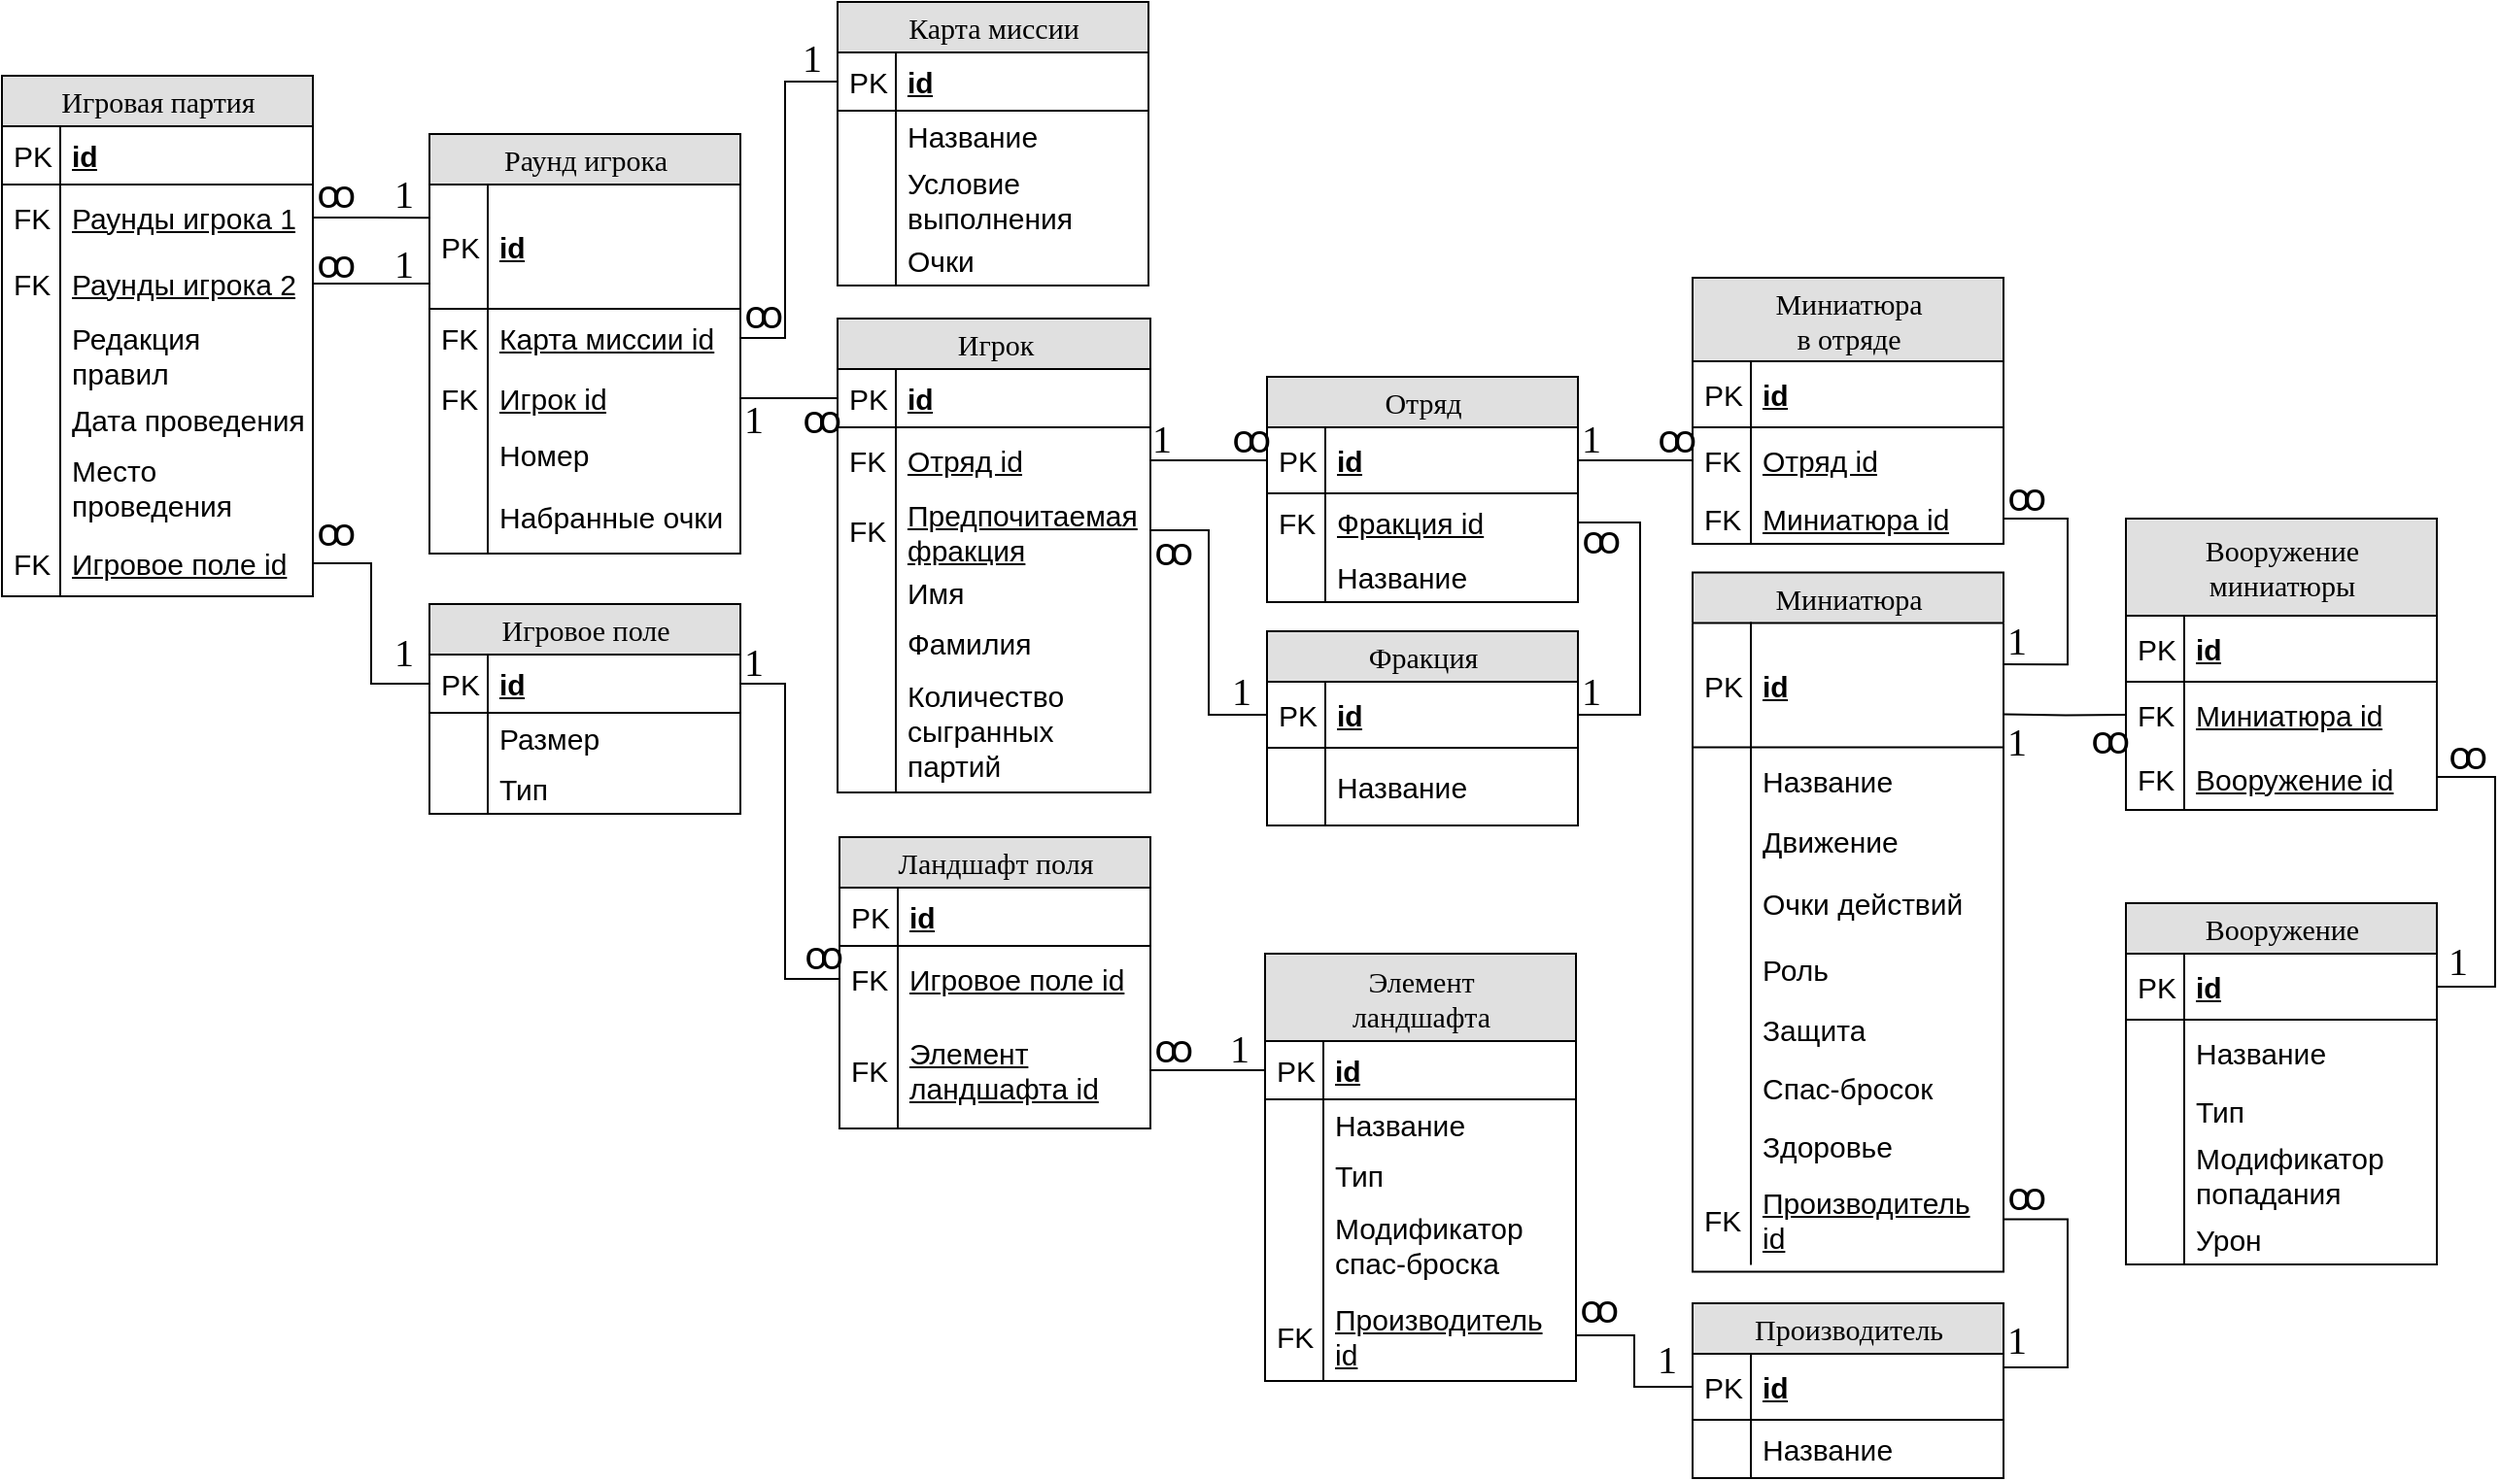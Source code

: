 <mxfile version="21.1.2" type="device">
  <diagram name="Page-1" id="e56a1550-8fbb-45ad-956c-1786394a9013">
    <mxGraphModel dx="470" dy="289" grid="1" gridSize="10" guides="1" tooltips="1" connect="1" arrows="1" fold="1" page="1" pageScale="1" pageWidth="1654" pageHeight="1169" background="none" math="0" shadow="0">
      <root>
        <mxCell id="0" />
        <mxCell id="1" parent="0" />
        <mxCell id="2e49270ec7c68f3f-80" value="Игровая партия" style="swimlane;html=1;fontStyle=0;childLayout=stackLayout;horizontal=1;startSize=26;fillColor=#e0e0e0;horizontalStack=0;resizeParent=1;resizeLast=0;collapsible=1;marginBottom=0;swimlaneFillColor=#ffffff;align=center;rounded=0;shadow=0;comic=0;labelBackgroundColor=none;strokeWidth=1;fontFamily=Verdana;fontSize=15;verticalAlign=middle;" parent="1" vertex="1">
          <mxGeometry x="97" y="238" width="160" height="268" as="geometry" />
        </mxCell>
        <mxCell id="2e49270ec7c68f3f-81" value="id" style="shape=partialRectangle;top=0;left=0;right=0;bottom=1;html=1;align=left;verticalAlign=middle;fillColor=none;spacingLeft=34;spacingRight=4;whiteSpace=wrap;overflow=hidden;rotatable=0;points=[[0,0.5],[1,0.5]];portConstraint=eastwest;dropTarget=0;fontStyle=5;fontSize=15;" parent="2e49270ec7c68f3f-80" vertex="1">
          <mxGeometry y="26" width="160" height="30" as="geometry" />
        </mxCell>
        <mxCell id="2e49270ec7c68f3f-82" value="PK" style="shape=partialRectangle;top=0;left=0;bottom=0;html=1;fillColor=none;align=left;verticalAlign=middle;spacingLeft=4;spacingRight=4;whiteSpace=wrap;overflow=hidden;rotatable=0;points=[];portConstraint=eastwest;part=1;fontSize=15;" parent="2e49270ec7c68f3f-81" vertex="1" connectable="0">
          <mxGeometry width="30" height="30" as="geometry" />
        </mxCell>
        <mxCell id="RC-48kvEYJQA2k4psXhf-3" value="&lt;u&gt;Раунды игрока 1&lt;/u&gt;" style="shape=partialRectangle;top=0;left=0;right=0;bottom=0;html=1;align=left;verticalAlign=middle;fillColor=none;spacingLeft=34;spacingRight=4;whiteSpace=wrap;overflow=hidden;rotatable=0;points=[[0,0.5],[1,0.5]];portConstraint=eastwest;dropTarget=0;fontSize=15;" parent="2e49270ec7c68f3f-80" vertex="1">
          <mxGeometry y="56" width="160" height="34" as="geometry" />
        </mxCell>
        <mxCell id="RC-48kvEYJQA2k4psXhf-4" value="FK" style="shape=partialRectangle;top=0;left=0;bottom=0;html=1;fillColor=none;align=left;verticalAlign=middle;spacingLeft=4;spacingRight=4;whiteSpace=wrap;overflow=hidden;rotatable=0;points=[];portConstraint=eastwest;part=1;fontSize=15;" parent="RC-48kvEYJQA2k4psXhf-3" vertex="1" connectable="0">
          <mxGeometry width="30" height="34" as="geometry" />
        </mxCell>
        <mxCell id="RC-48kvEYJQA2k4psXhf-5" value="&lt;u style=&quot;font-size: 15px;&quot;&gt;Раунды игрока 2&lt;/u&gt;" style="shape=partialRectangle;top=0;left=0;right=0;bottom=0;html=1;align=left;verticalAlign=middle;fillColor=none;spacingLeft=34;spacingRight=4;whiteSpace=wrap;overflow=hidden;rotatable=0;points=[[0,0.5],[1,0.5]];portConstraint=eastwest;dropTarget=0;fontSize=15;" parent="2e49270ec7c68f3f-80" vertex="1">
          <mxGeometry y="90" width="160" height="34" as="geometry" />
        </mxCell>
        <mxCell id="RC-48kvEYJQA2k4psXhf-6" value="FK" style="shape=partialRectangle;top=0;left=0;bottom=0;html=1;fillColor=none;align=left;verticalAlign=middle;spacingLeft=4;spacingRight=4;whiteSpace=wrap;overflow=hidden;rotatable=0;points=[];portConstraint=eastwest;part=1;fontSize=15;" parent="RC-48kvEYJQA2k4psXhf-5" vertex="1" connectable="0">
          <mxGeometry width="30" height="34" as="geometry" />
        </mxCell>
        <mxCell id="lPeZsb8JoHlgmgQ1QuuW-21" value="Редакция правил" style="shape=partialRectangle;top=0;left=0;right=0;bottom=0;html=1;align=left;verticalAlign=middle;fillColor=none;spacingLeft=34;spacingRight=4;whiteSpace=wrap;overflow=hidden;rotatable=0;points=[[0,0.5],[1,0.5]];portConstraint=eastwest;dropTarget=0;fontSize=15;" parent="2e49270ec7c68f3f-80" vertex="1">
          <mxGeometry y="124" width="160" height="40" as="geometry" />
        </mxCell>
        <mxCell id="lPeZsb8JoHlgmgQ1QuuW-22" value="" style="shape=partialRectangle;top=0;left=0;bottom=0;html=1;fillColor=none;align=left;verticalAlign=middle;spacingLeft=4;spacingRight=4;whiteSpace=wrap;overflow=hidden;rotatable=0;points=[];portConstraint=eastwest;part=1;fontSize=15;" parent="lPeZsb8JoHlgmgQ1QuuW-21" vertex="1" connectable="0">
          <mxGeometry width="30" height="40" as="geometry" />
        </mxCell>
        <mxCell id="2e49270ec7c68f3f-85" value="Дата проведения" style="shape=partialRectangle;top=0;left=0;right=0;bottom=0;html=1;align=left;verticalAlign=middle;fillColor=none;spacingLeft=34;spacingRight=4;whiteSpace=wrap;overflow=hidden;rotatable=0;points=[[0,0.5],[1,0.5]];portConstraint=eastwest;dropTarget=0;fontSize=15;" parent="2e49270ec7c68f3f-80" vertex="1">
          <mxGeometry y="164" width="160" height="26" as="geometry" />
        </mxCell>
        <mxCell id="2e49270ec7c68f3f-86" value="" style="shape=partialRectangle;top=0;left=0;bottom=0;html=1;fillColor=none;align=left;verticalAlign=middle;spacingLeft=4;spacingRight=4;whiteSpace=wrap;overflow=hidden;rotatable=0;points=[];portConstraint=eastwest;part=1;fontSize=15;" parent="2e49270ec7c68f3f-85" vertex="1" connectable="0">
          <mxGeometry width="30" height="26" as="geometry" />
        </mxCell>
        <mxCell id="2e49270ec7c68f3f-87" value="Место проведения" style="shape=partialRectangle;top=0;left=0;right=0;bottom=0;html=1;align=left;verticalAlign=middle;fillColor=none;spacingLeft=34;spacingRight=4;whiteSpace=wrap;overflow=hidden;rotatable=0;points=[[0,0.5],[1,0.5]];portConstraint=eastwest;dropTarget=0;fontSize=15;" parent="2e49270ec7c68f3f-80" vertex="1">
          <mxGeometry y="190" width="160" height="44" as="geometry" />
        </mxCell>
        <mxCell id="2e49270ec7c68f3f-88" value="" style="shape=partialRectangle;top=0;left=0;bottom=0;html=1;fillColor=none;align=left;verticalAlign=middle;spacingLeft=4;spacingRight=4;whiteSpace=wrap;overflow=hidden;rotatable=0;points=[];portConstraint=eastwest;part=1;fontSize=15;" parent="2e49270ec7c68f3f-87" vertex="1" connectable="0">
          <mxGeometry width="30" height="44" as="geometry" />
        </mxCell>
        <mxCell id="lPeZsb8JoHlgmgQ1QuuW-23" value="&lt;u style=&quot;font-size: 15px;&quot;&gt;Игровое поле id&lt;/u&gt;" style="shape=partialRectangle;top=0;left=0;right=0;bottom=0;html=1;align=left;verticalAlign=middle;fillColor=none;spacingLeft=34;spacingRight=4;whiteSpace=wrap;overflow=hidden;rotatable=0;points=[[0,0.5],[1,0.5]];portConstraint=eastwest;dropTarget=0;fontSize=15;" parent="2e49270ec7c68f3f-80" vertex="1">
          <mxGeometry y="234" width="160" height="34" as="geometry" />
        </mxCell>
        <mxCell id="lPeZsb8JoHlgmgQ1QuuW-24" value="FK" style="shape=partialRectangle;top=0;left=0;bottom=0;html=1;fillColor=none;align=left;verticalAlign=middle;spacingLeft=4;spacingRight=4;whiteSpace=wrap;overflow=hidden;rotatable=0;points=[];portConstraint=eastwest;part=1;fontSize=15;" parent="lPeZsb8JoHlgmgQ1QuuW-23" vertex="1" connectable="0">
          <mxGeometry width="30" height="34" as="geometry" />
        </mxCell>
        <mxCell id="lPeZsb8JoHlgmgQ1QuuW-25" value="Игровое поле" style="swimlane;html=1;fontStyle=0;childLayout=stackLayout;horizontal=1;startSize=26;fillColor=#e0e0e0;horizontalStack=0;resizeParent=1;resizeLast=0;collapsible=1;marginBottom=0;swimlaneFillColor=#ffffff;align=center;rounded=0;shadow=0;comic=0;labelBackgroundColor=none;strokeWidth=1;fontFamily=Verdana;fontSize=15;verticalAlign=middle;" parent="1" vertex="1">
          <mxGeometry x="317" y="510" width="160" height="108" as="geometry" />
        </mxCell>
        <mxCell id="lPeZsb8JoHlgmgQ1QuuW-26" value="id" style="shape=partialRectangle;top=0;left=0;right=0;bottom=1;html=1;align=left;verticalAlign=middle;fillColor=none;spacingLeft=34;spacingRight=4;whiteSpace=wrap;overflow=hidden;rotatable=0;points=[[0,0.5],[1,0.5]];portConstraint=eastwest;dropTarget=0;fontStyle=5;fontSize=15;" parent="lPeZsb8JoHlgmgQ1QuuW-25" vertex="1">
          <mxGeometry y="26" width="160" height="30" as="geometry" />
        </mxCell>
        <mxCell id="lPeZsb8JoHlgmgQ1QuuW-27" value="PK" style="shape=partialRectangle;top=0;left=0;bottom=0;html=1;fillColor=none;align=left;verticalAlign=middle;spacingLeft=4;spacingRight=4;whiteSpace=wrap;overflow=hidden;rotatable=0;points=[];portConstraint=eastwest;part=1;fontSize=15;" parent="lPeZsb8JoHlgmgQ1QuuW-26" vertex="1" connectable="0">
          <mxGeometry width="30" height="30" as="geometry" />
        </mxCell>
        <mxCell id="RC-48kvEYJQA2k4psXhf-25" value="Размер" style="shape=partialRectangle;top=0;left=0;right=0;bottom=0;html=1;align=left;verticalAlign=middle;fillColor=none;spacingLeft=34;spacingRight=4;whiteSpace=wrap;overflow=hidden;rotatable=0;points=[[0,0.5],[1,0.5]];portConstraint=eastwest;dropTarget=0;fontSize=15;" parent="lPeZsb8JoHlgmgQ1QuuW-25" vertex="1">
          <mxGeometry y="56" width="160" height="26" as="geometry" />
        </mxCell>
        <mxCell id="RC-48kvEYJQA2k4psXhf-26" value="" style="shape=partialRectangle;top=0;left=0;bottom=0;html=1;fillColor=none;align=left;verticalAlign=middle;spacingLeft=4;spacingRight=4;whiteSpace=wrap;overflow=hidden;rotatable=0;points=[];portConstraint=eastwest;part=1;fontSize=15;" parent="RC-48kvEYJQA2k4psXhf-25" vertex="1" connectable="0">
          <mxGeometry width="30" height="26" as="geometry" />
        </mxCell>
        <mxCell id="Kc_0s8KayZmCGBcSi7in-373" value="Тип" style="shape=partialRectangle;top=0;left=0;right=0;bottom=0;html=1;align=left;verticalAlign=middle;fillColor=none;spacingLeft=34;spacingRight=4;whiteSpace=wrap;overflow=hidden;rotatable=0;points=[[0,0.5],[1,0.5]];portConstraint=eastwest;dropTarget=0;fontSize=15;" parent="lPeZsb8JoHlgmgQ1QuuW-25" vertex="1">
          <mxGeometry y="82" width="160" height="26" as="geometry" />
        </mxCell>
        <mxCell id="Kc_0s8KayZmCGBcSi7in-374" value="" style="shape=partialRectangle;top=0;left=0;bottom=0;html=1;fillColor=none;align=left;verticalAlign=middle;spacingLeft=4;spacingRight=4;whiteSpace=wrap;overflow=hidden;rotatable=0;points=[];portConstraint=eastwest;part=1;fontSize=15;" parent="Kc_0s8KayZmCGBcSi7in-373" vertex="1" connectable="0">
          <mxGeometry width="30" height="26" as="geometry" />
        </mxCell>
        <mxCell id="lPeZsb8JoHlgmgQ1QuuW-40" value="Ландшафт поля" style="swimlane;html=1;fontStyle=0;childLayout=stackLayout;horizontal=1;startSize=26;fillColor=#e0e0e0;horizontalStack=0;resizeParent=1;resizeLast=0;collapsible=1;marginBottom=0;swimlaneFillColor=#ffffff;align=center;rounded=0;shadow=0;comic=0;labelBackgroundColor=none;strokeWidth=1;fontFamily=Verdana;fontSize=15;verticalAlign=middle;" parent="1" vertex="1">
          <mxGeometry x="528" y="630" width="160" height="150" as="geometry" />
        </mxCell>
        <mxCell id="lPeZsb8JoHlgmgQ1QuuW-41" value="id" style="shape=partialRectangle;top=0;left=0;right=0;bottom=1;html=1;align=left;verticalAlign=middle;fillColor=none;spacingLeft=34;spacingRight=4;whiteSpace=wrap;overflow=hidden;rotatable=0;points=[[0,0.5],[1,0.5]];portConstraint=eastwest;dropTarget=0;fontStyle=5;fontSize=15;" parent="lPeZsb8JoHlgmgQ1QuuW-40" vertex="1">
          <mxGeometry y="26" width="160" height="30" as="geometry" />
        </mxCell>
        <mxCell id="lPeZsb8JoHlgmgQ1QuuW-42" value="PK" style="shape=partialRectangle;top=0;left=0;bottom=0;html=1;fillColor=none;align=left;verticalAlign=middle;spacingLeft=4;spacingRight=4;whiteSpace=wrap;overflow=hidden;rotatable=0;points=[];portConstraint=eastwest;part=1;fontSize=15;" parent="lPeZsb8JoHlgmgQ1QuuW-41" vertex="1" connectable="0">
          <mxGeometry width="30" height="30" as="geometry" />
        </mxCell>
        <mxCell id="lPeZsb8JoHlgmgQ1QuuW-89" value="&lt;u style=&quot;font-size: 15px;&quot;&gt;Игровое поле id&lt;/u&gt;" style="shape=partialRectangle;top=0;left=0;right=0;bottom=0;html=1;align=left;verticalAlign=middle;fillColor=none;spacingLeft=34;spacingRight=4;whiteSpace=wrap;overflow=hidden;rotatable=0;points=[[0,0.5],[1,0.5]];portConstraint=eastwest;dropTarget=0;fontSize=15;" parent="lPeZsb8JoHlgmgQ1QuuW-40" vertex="1">
          <mxGeometry y="56" width="160" height="34" as="geometry" />
        </mxCell>
        <mxCell id="lPeZsb8JoHlgmgQ1QuuW-90" value="FK" style="shape=partialRectangle;top=0;left=0;bottom=0;html=1;fillColor=none;align=left;verticalAlign=middle;spacingLeft=4;spacingRight=4;whiteSpace=wrap;overflow=hidden;rotatable=0;points=[];portConstraint=eastwest;part=1;fontSize=15;" parent="lPeZsb8JoHlgmgQ1QuuW-89" vertex="1" connectable="0">
          <mxGeometry width="30" height="34" as="geometry" />
        </mxCell>
        <mxCell id="lPeZsb8JoHlgmgQ1QuuW-43" value="&lt;u style=&quot;font-size: 15px;&quot;&gt;Элемент ландшафта id&lt;/u&gt;" style="shape=partialRectangle;top=0;left=0;right=0;bottom=0;html=1;align=left;verticalAlign=middle;fillColor=none;spacingLeft=34;spacingRight=4;whiteSpace=wrap;overflow=hidden;rotatable=0;points=[[0,0.5],[1,0.5]];portConstraint=eastwest;dropTarget=0;fontSize=15;" parent="lPeZsb8JoHlgmgQ1QuuW-40" vertex="1">
          <mxGeometry y="90" width="160" height="60" as="geometry" />
        </mxCell>
        <mxCell id="lPeZsb8JoHlgmgQ1QuuW-44" value="FK" style="shape=partialRectangle;top=0;left=0;bottom=0;html=1;fillColor=none;align=left;verticalAlign=middle;spacingLeft=4;spacingRight=4;whiteSpace=wrap;overflow=hidden;rotatable=0;points=[];portConstraint=eastwest;part=1;fontSize=15;" parent="lPeZsb8JoHlgmgQ1QuuW-43" vertex="1" connectable="0">
          <mxGeometry width="30" height="60" as="geometry" />
        </mxCell>
        <mxCell id="lPeZsb8JoHlgmgQ1QuuW-47" value="Элемент &lt;br&gt;ландшафта" style="swimlane;html=1;fontStyle=0;childLayout=stackLayout;horizontal=1;startSize=45;fillColor=#e0e0e0;horizontalStack=0;resizeParent=1;resizeLast=0;collapsible=1;marginBottom=0;swimlaneFillColor=#ffffff;align=center;rounded=0;shadow=0;comic=0;labelBackgroundColor=none;strokeWidth=1;fontFamily=Verdana;fontSize=15;verticalAlign=middle;" parent="1" vertex="1">
          <mxGeometry x="747" y="690" width="160" height="220" as="geometry" />
        </mxCell>
        <mxCell id="lPeZsb8JoHlgmgQ1QuuW-48" value="id" style="shape=partialRectangle;top=0;left=0;right=0;bottom=1;html=1;align=left;verticalAlign=middle;fillColor=none;spacingLeft=34;spacingRight=4;whiteSpace=wrap;overflow=hidden;rotatable=0;points=[[0,0.5],[1,0.5]];portConstraint=eastwest;dropTarget=0;fontStyle=5;fontSize=15;" parent="lPeZsb8JoHlgmgQ1QuuW-47" vertex="1">
          <mxGeometry y="45" width="160" height="30" as="geometry" />
        </mxCell>
        <mxCell id="lPeZsb8JoHlgmgQ1QuuW-49" value="PK" style="shape=partialRectangle;top=0;left=0;bottom=0;html=1;fillColor=none;align=left;verticalAlign=middle;spacingLeft=4;spacingRight=4;whiteSpace=wrap;overflow=hidden;rotatable=0;points=[];portConstraint=eastwest;part=1;fontSize=15;" parent="lPeZsb8JoHlgmgQ1QuuW-48" vertex="1" connectable="0">
          <mxGeometry width="30" height="30" as="geometry" />
        </mxCell>
        <mxCell id="lPeZsb8JoHlgmgQ1QuuW-52" value="Название" style="shape=partialRectangle;top=0;left=0;right=0;bottom=0;html=1;align=left;verticalAlign=middle;fillColor=none;spacingLeft=34;spacingRight=4;whiteSpace=wrap;overflow=hidden;rotatable=0;points=[[0,0.5],[1,0.5]];portConstraint=eastwest;dropTarget=0;fontSize=15;" parent="lPeZsb8JoHlgmgQ1QuuW-47" vertex="1">
          <mxGeometry y="75" width="160" height="26" as="geometry" />
        </mxCell>
        <mxCell id="lPeZsb8JoHlgmgQ1QuuW-53" value="" style="shape=partialRectangle;top=0;left=0;bottom=0;html=1;fillColor=none;align=left;verticalAlign=middle;spacingLeft=4;spacingRight=4;whiteSpace=wrap;overflow=hidden;rotatable=0;points=[];portConstraint=eastwest;part=1;fontSize=15;" parent="lPeZsb8JoHlgmgQ1QuuW-52" vertex="1" connectable="0">
          <mxGeometry width="30" height="26" as="geometry" />
        </mxCell>
        <mxCell id="Kc_0s8KayZmCGBcSi7in-392" value="Тип" style="shape=partialRectangle;top=0;left=0;right=0;bottom=0;html=1;align=left;verticalAlign=middle;fillColor=none;spacingLeft=34;spacingRight=4;whiteSpace=wrap;overflow=hidden;rotatable=0;points=[[0,0.5],[1,0.5]];portConstraint=eastwest;dropTarget=0;fontSize=15;" parent="lPeZsb8JoHlgmgQ1QuuW-47" vertex="1">
          <mxGeometry y="101" width="160" height="26" as="geometry" />
        </mxCell>
        <mxCell id="Kc_0s8KayZmCGBcSi7in-393" value="" style="shape=partialRectangle;top=0;left=0;bottom=0;html=1;fillColor=none;align=left;verticalAlign=middle;spacingLeft=4;spacingRight=4;whiteSpace=wrap;overflow=hidden;rotatable=0;points=[];portConstraint=eastwest;part=1;fontSize=15;" parent="Kc_0s8KayZmCGBcSi7in-392" vertex="1" connectable="0">
          <mxGeometry width="30" height="26" as="geometry" />
        </mxCell>
        <mxCell id="lPeZsb8JoHlgmgQ1QuuW-62" value="Модификатор спас-броска" style="shape=partialRectangle;top=0;left=0;right=0;bottom=0;html=1;align=left;verticalAlign=middle;fillColor=none;spacingLeft=34;spacingRight=4;whiteSpace=wrap;overflow=hidden;rotatable=0;points=[[0,0.5],[1,0.5]];portConstraint=eastwest;dropTarget=0;fontSize=15;" parent="lPeZsb8JoHlgmgQ1QuuW-47" vertex="1">
          <mxGeometry y="127" width="160" height="46" as="geometry" />
        </mxCell>
        <mxCell id="lPeZsb8JoHlgmgQ1QuuW-63" value="" style="shape=partialRectangle;top=0;left=0;bottom=0;html=1;fillColor=none;align=left;verticalAlign=middle;spacingLeft=4;spacingRight=4;whiteSpace=wrap;overflow=hidden;rotatable=0;points=[];portConstraint=eastwest;part=1;fontSize=15;" parent="lPeZsb8JoHlgmgQ1QuuW-62" vertex="1" connectable="0">
          <mxGeometry width="30" height="46.0" as="geometry" />
        </mxCell>
        <mxCell id="lPeZsb8JoHlgmgQ1QuuW-58" value="Производитель id" style="shape=partialRectangle;top=0;left=0;right=0;bottom=0;html=1;align=left;verticalAlign=middle;fillColor=none;spacingLeft=34;spacingRight=4;whiteSpace=wrap;overflow=hidden;rotatable=0;points=[[0,0.5],[1,0.5]];portConstraint=eastwest;dropTarget=0;fontSize=15;fontStyle=4" parent="lPeZsb8JoHlgmgQ1QuuW-47" vertex="1">
          <mxGeometry y="173" width="160" height="47" as="geometry" />
        </mxCell>
        <mxCell id="lPeZsb8JoHlgmgQ1QuuW-59" value="FK" style="shape=partialRectangle;top=0;left=0;bottom=0;html=1;fillColor=none;align=left;verticalAlign=middle;spacingLeft=4;spacingRight=4;whiteSpace=wrap;overflow=hidden;rotatable=0;points=[];portConstraint=eastwest;part=1;fontSize=15;" parent="lPeZsb8JoHlgmgQ1QuuW-58" vertex="1" connectable="0">
          <mxGeometry width="30" height="47" as="geometry" />
        </mxCell>
        <mxCell id="lPeZsb8JoHlgmgQ1QuuW-77" value="Отряд" style="swimlane;html=1;fontStyle=0;childLayout=stackLayout;horizontal=1;startSize=26;fillColor=#e0e0e0;horizontalStack=0;resizeParent=1;resizeLast=0;collapsible=1;marginBottom=0;swimlaneFillColor=#ffffff;align=center;rounded=0;shadow=0;comic=0;labelBackgroundColor=none;strokeWidth=1;fontFamily=Verdana;fontSize=15;verticalAlign=middle;" parent="1" vertex="1">
          <mxGeometry x="748" y="393" width="160" height="116" as="geometry" />
        </mxCell>
        <mxCell id="lPeZsb8JoHlgmgQ1QuuW-78" value="id" style="shape=partialRectangle;top=0;left=0;right=0;bottom=1;html=1;align=left;verticalAlign=middle;fillColor=none;spacingLeft=34;spacingRight=4;whiteSpace=wrap;overflow=hidden;rotatable=0;points=[[0,0.5],[1,0.5]];portConstraint=eastwest;dropTarget=0;fontStyle=5;fontSize=15;" parent="lPeZsb8JoHlgmgQ1QuuW-77" vertex="1">
          <mxGeometry y="26" width="160" height="34" as="geometry" />
        </mxCell>
        <mxCell id="lPeZsb8JoHlgmgQ1QuuW-79" value="PK" style="shape=partialRectangle;top=0;left=0;bottom=0;html=1;fillColor=none;align=left;verticalAlign=middle;spacingLeft=4;spacingRight=4;whiteSpace=wrap;overflow=hidden;rotatable=0;points=[];portConstraint=eastwest;part=1;fontSize=15;" parent="lPeZsb8JoHlgmgQ1QuuW-78" vertex="1" connectable="0">
          <mxGeometry width="30" height="34" as="geometry" />
        </mxCell>
        <mxCell id="IKYWwKwSxvXB-Ix7NZmr-1" value="&lt;u&gt;Фракция id&lt;/u&gt;" style="shape=partialRectangle;top=0;left=0;right=0;bottom=0;html=1;align=left;verticalAlign=middle;fillColor=none;spacingLeft=34;spacingRight=4;whiteSpace=wrap;overflow=hidden;rotatable=0;points=[[0,0.5],[1,0.5]];portConstraint=eastwest;dropTarget=0;fontSize=15;" parent="lPeZsb8JoHlgmgQ1QuuW-77" vertex="1">
          <mxGeometry y="60" width="160" height="30" as="geometry" />
        </mxCell>
        <mxCell id="IKYWwKwSxvXB-Ix7NZmr-2" value="FK" style="shape=partialRectangle;top=0;left=0;bottom=0;html=1;fillColor=none;align=left;verticalAlign=middle;spacingLeft=4;spacingRight=4;whiteSpace=wrap;overflow=hidden;rotatable=0;points=[];portConstraint=eastwest;part=1;fontSize=15;" parent="IKYWwKwSxvXB-Ix7NZmr-1" vertex="1" connectable="0">
          <mxGeometry width="30" height="30.0" as="geometry" />
        </mxCell>
        <mxCell id="lPeZsb8JoHlgmgQ1QuuW-82" value="Название" style="shape=partialRectangle;top=0;left=0;right=0;bottom=0;html=1;align=left;verticalAlign=middle;fillColor=none;spacingLeft=34;spacingRight=4;whiteSpace=wrap;overflow=hidden;rotatable=0;points=[[0,0.5],[1,0.5]];portConstraint=eastwest;dropTarget=0;fontSize=15;" parent="lPeZsb8JoHlgmgQ1QuuW-77" vertex="1">
          <mxGeometry y="90" width="160" height="26" as="geometry" />
        </mxCell>
        <mxCell id="lPeZsb8JoHlgmgQ1QuuW-83" value="" style="shape=partialRectangle;top=0;left=0;bottom=0;html=1;fillColor=none;align=left;verticalAlign=middle;spacingLeft=4;spacingRight=4;whiteSpace=wrap;overflow=hidden;rotatable=0;points=[];portConstraint=eastwest;part=1;fontSize=15;" parent="lPeZsb8JoHlgmgQ1QuuW-82" vertex="1" connectable="0">
          <mxGeometry width="30" height="26" as="geometry" />
        </mxCell>
        <mxCell id="lPeZsb8JoHlgmgQ1QuuW-96" value="Игрок" style="swimlane;html=1;fontStyle=0;childLayout=stackLayout;horizontal=1;startSize=26;fillColor=#e0e0e0;horizontalStack=0;resizeParent=1;resizeLast=0;collapsible=1;marginBottom=0;swimlaneFillColor=#ffffff;align=center;rounded=0;shadow=0;comic=0;labelBackgroundColor=none;strokeWidth=1;fontFamily=Verdana;fontSize=15;verticalAlign=middle;" parent="1" vertex="1">
          <mxGeometry x="527" y="363" width="161" height="244" as="geometry" />
        </mxCell>
        <mxCell id="lPeZsb8JoHlgmgQ1QuuW-97" value="id" style="shape=partialRectangle;top=0;left=0;right=0;bottom=1;html=1;align=left;verticalAlign=middle;fillColor=none;spacingLeft=34;spacingRight=4;whiteSpace=wrap;overflow=hidden;rotatable=0;points=[[0,0.5],[1,0.5]];portConstraint=eastwest;dropTarget=0;fontStyle=5;fontSize=15;" parent="lPeZsb8JoHlgmgQ1QuuW-96" vertex="1">
          <mxGeometry y="26" width="161" height="30" as="geometry" />
        </mxCell>
        <mxCell id="lPeZsb8JoHlgmgQ1QuuW-98" value="PK" style="shape=partialRectangle;top=0;left=0;bottom=0;html=1;fillColor=none;align=left;verticalAlign=middle;spacingLeft=4;spacingRight=4;whiteSpace=wrap;overflow=hidden;rotatable=0;points=[];portConstraint=eastwest;part=1;fontSize=15;" parent="lPeZsb8JoHlgmgQ1QuuW-97" vertex="1" connectable="0">
          <mxGeometry width="30" height="30" as="geometry" />
        </mxCell>
        <mxCell id="RC-48kvEYJQA2k4psXhf-20" value="&lt;u style=&quot;font-size: 15px;&quot;&gt;Отряд id&lt;/u&gt;" style="shape=partialRectangle;top=0;left=0;right=0;bottom=0;html=1;align=left;verticalAlign=middle;fillColor=none;spacingLeft=34;spacingRight=4;whiteSpace=wrap;overflow=hidden;rotatable=0;points=[[0,0.5],[1,0.5]];portConstraint=eastwest;dropTarget=0;fontSize=15;" parent="lPeZsb8JoHlgmgQ1QuuW-96" vertex="1">
          <mxGeometry y="56" width="161" height="34" as="geometry" />
        </mxCell>
        <mxCell id="RC-48kvEYJQA2k4psXhf-21" value="FK" style="shape=partialRectangle;top=0;left=0;bottom=0;html=1;fillColor=none;align=left;verticalAlign=middle;spacingLeft=4;spacingRight=4;whiteSpace=wrap;overflow=hidden;rotatable=0;points=[];portConstraint=eastwest;part=1;fontSize=15;" parent="RC-48kvEYJQA2k4psXhf-20" vertex="1" connectable="0">
          <mxGeometry width="30" height="34" as="geometry" />
        </mxCell>
        <mxCell id="lPeZsb8JoHlgmgQ1QuuW-105" value="&lt;u&gt;Предпочитаемая фракция&lt;/u&gt;" style="shape=partialRectangle;top=0;left=0;right=0;bottom=0;html=1;align=left;verticalAlign=middle;fillColor=none;spacingLeft=34;spacingRight=4;whiteSpace=wrap;overflow=hidden;rotatable=0;points=[[0,0.5],[1,0.5]];portConstraint=eastwest;dropTarget=0;fontSize=15;" parent="lPeZsb8JoHlgmgQ1QuuW-96" vertex="1">
          <mxGeometry y="90" width="161" height="38" as="geometry" />
        </mxCell>
        <mxCell id="lPeZsb8JoHlgmgQ1QuuW-106" value="FK" style="shape=partialRectangle;top=0;left=0;bottom=0;html=1;fillColor=none;align=left;verticalAlign=middle;spacingLeft=4;spacingRight=4;whiteSpace=wrap;overflow=hidden;rotatable=0;points=[];portConstraint=eastwest;part=1;fontSize=15;" parent="lPeZsb8JoHlgmgQ1QuuW-105" vertex="1" connectable="0">
          <mxGeometry width="30" height="38" as="geometry" />
        </mxCell>
        <mxCell id="lPeZsb8JoHlgmgQ1QuuW-101" value="Имя" style="shape=partialRectangle;top=0;left=0;right=0;bottom=0;html=1;align=left;verticalAlign=middle;fillColor=none;spacingLeft=34;spacingRight=4;whiteSpace=wrap;overflow=hidden;rotatable=0;points=[[0,0.5],[1,0.5]];portConstraint=eastwest;dropTarget=0;fontSize=15;" parent="lPeZsb8JoHlgmgQ1QuuW-96" vertex="1">
          <mxGeometry y="128" width="161" height="26" as="geometry" />
        </mxCell>
        <mxCell id="lPeZsb8JoHlgmgQ1QuuW-102" value="" style="shape=partialRectangle;top=0;left=0;bottom=0;html=1;fillColor=none;align=left;verticalAlign=middle;spacingLeft=4;spacingRight=4;whiteSpace=wrap;overflow=hidden;rotatable=0;points=[];portConstraint=eastwest;part=1;fontSize=15;" parent="lPeZsb8JoHlgmgQ1QuuW-101" vertex="1" connectable="0">
          <mxGeometry width="30" height="26" as="geometry" />
        </mxCell>
        <mxCell id="lPeZsb8JoHlgmgQ1QuuW-103" value="Фамилия" style="shape=partialRectangle;top=0;left=0;right=0;bottom=0;html=1;align=left;verticalAlign=middle;fillColor=none;spacingLeft=34;spacingRight=4;whiteSpace=wrap;overflow=hidden;rotatable=0;points=[[0,0.5],[1,0.5]];portConstraint=eastwest;dropTarget=0;fontSize=15;" parent="lPeZsb8JoHlgmgQ1QuuW-96" vertex="1">
          <mxGeometry y="154" width="161" height="26" as="geometry" />
        </mxCell>
        <mxCell id="lPeZsb8JoHlgmgQ1QuuW-104" value="" style="shape=partialRectangle;top=0;left=0;bottom=0;html=1;fillColor=none;align=left;verticalAlign=middle;spacingLeft=4;spacingRight=4;whiteSpace=wrap;overflow=hidden;rotatable=0;points=[];portConstraint=eastwest;part=1;fontSize=15;" parent="lPeZsb8JoHlgmgQ1QuuW-103" vertex="1" connectable="0">
          <mxGeometry width="30" height="26" as="geometry" />
        </mxCell>
        <mxCell id="lPeZsb8JoHlgmgQ1QuuW-107" value="Количество сыгранных партий" style="shape=partialRectangle;top=0;left=0;right=0;bottom=0;html=1;align=left;verticalAlign=middle;fillColor=none;spacingLeft=34;spacingRight=4;whiteSpace=wrap;overflow=hidden;rotatable=0;points=[[0,0.5],[1,0.5]];portConstraint=eastwest;dropTarget=0;fontSize=15;" parent="lPeZsb8JoHlgmgQ1QuuW-96" vertex="1">
          <mxGeometry y="180" width="161" height="64" as="geometry" />
        </mxCell>
        <mxCell id="lPeZsb8JoHlgmgQ1QuuW-108" value="" style="shape=partialRectangle;top=0;left=0;bottom=0;html=1;fillColor=none;align=left;verticalAlign=middle;spacingLeft=4;spacingRight=4;whiteSpace=wrap;overflow=hidden;rotatable=0;points=[];portConstraint=eastwest;part=1;fontSize=15;" parent="lPeZsb8JoHlgmgQ1QuuW-107" vertex="1" connectable="0">
          <mxGeometry width="30" height="64" as="geometry" />
        </mxCell>
        <mxCell id="lPeZsb8JoHlgmgQ1QuuW-158" value="Карта миссии" style="swimlane;html=1;fontStyle=0;childLayout=stackLayout;horizontal=1;startSize=26;fillColor=#e0e0e0;horizontalStack=0;resizeParent=1;resizeLast=0;collapsible=1;marginBottom=0;swimlaneFillColor=#ffffff;align=center;rounded=0;shadow=0;comic=0;labelBackgroundColor=none;strokeWidth=1;fontFamily=Verdana;fontSize=15;verticalAlign=middle;" parent="1" vertex="1">
          <mxGeometry x="527" y="200" width="160" height="146" as="geometry" />
        </mxCell>
        <mxCell id="lPeZsb8JoHlgmgQ1QuuW-159" value="id" style="shape=partialRectangle;top=0;left=0;right=0;bottom=1;html=1;align=left;verticalAlign=middle;fillColor=none;spacingLeft=34;spacingRight=4;whiteSpace=wrap;overflow=hidden;rotatable=0;points=[[0,0.5],[1,0.5]];portConstraint=eastwest;dropTarget=0;fontStyle=5;fontSize=15;" parent="lPeZsb8JoHlgmgQ1QuuW-158" vertex="1">
          <mxGeometry y="26" width="160" height="30" as="geometry" />
        </mxCell>
        <mxCell id="lPeZsb8JoHlgmgQ1QuuW-160" value="PK" style="shape=partialRectangle;top=0;left=0;bottom=0;html=1;fillColor=none;align=left;verticalAlign=middle;spacingLeft=4;spacingRight=4;whiteSpace=wrap;overflow=hidden;rotatable=0;points=[];portConstraint=eastwest;part=1;fontSize=15;" parent="lPeZsb8JoHlgmgQ1QuuW-159" vertex="1" connectable="0">
          <mxGeometry width="30" height="30" as="geometry" />
        </mxCell>
        <mxCell id="lPeZsb8JoHlgmgQ1QuuW-163" value="Название" style="shape=partialRectangle;top=0;left=0;right=0;bottom=0;html=1;align=left;verticalAlign=middle;fillColor=none;spacingLeft=34;spacingRight=4;whiteSpace=wrap;overflow=hidden;rotatable=0;points=[[0,0.5],[1,0.5]];portConstraint=eastwest;dropTarget=0;fontSize=15;" parent="lPeZsb8JoHlgmgQ1QuuW-158" vertex="1">
          <mxGeometry y="56" width="160" height="26" as="geometry" />
        </mxCell>
        <mxCell id="lPeZsb8JoHlgmgQ1QuuW-164" value="" style="shape=partialRectangle;top=0;left=0;bottom=0;html=1;fillColor=none;align=left;verticalAlign=middle;spacingLeft=4;spacingRight=4;whiteSpace=wrap;overflow=hidden;rotatable=0;points=[];portConstraint=eastwest;part=1;fontSize=15;" parent="lPeZsb8JoHlgmgQ1QuuW-163" vertex="1" connectable="0">
          <mxGeometry width="30" height="26" as="geometry" />
        </mxCell>
        <mxCell id="lPeZsb8JoHlgmgQ1QuuW-190" value="Условие выполнения" style="shape=partialRectangle;top=0;left=0;right=0;bottom=0;html=1;align=left;verticalAlign=middle;fillColor=none;spacingLeft=34;spacingRight=4;whiteSpace=wrap;overflow=hidden;rotatable=0;points=[[0,0.5],[1,0.5]];portConstraint=eastwest;dropTarget=0;fontSize=15;" parent="lPeZsb8JoHlgmgQ1QuuW-158" vertex="1">
          <mxGeometry y="82" width="160" height="38" as="geometry" />
        </mxCell>
        <mxCell id="lPeZsb8JoHlgmgQ1QuuW-191" value="" style="shape=partialRectangle;top=0;left=0;bottom=0;html=1;fillColor=none;align=left;verticalAlign=middle;spacingLeft=4;spacingRight=4;whiteSpace=wrap;overflow=hidden;rotatable=0;points=[];portConstraint=eastwest;part=1;fontSize=15;" parent="lPeZsb8JoHlgmgQ1QuuW-190" vertex="1" connectable="0">
          <mxGeometry width="30" height="38" as="geometry" />
        </mxCell>
        <mxCell id="lPeZsb8JoHlgmgQ1QuuW-192" value="Очки" style="shape=partialRectangle;top=0;left=0;right=0;bottom=0;html=1;align=left;verticalAlign=middle;fillColor=none;spacingLeft=34;spacingRight=4;whiteSpace=wrap;overflow=hidden;rotatable=0;points=[[0,0.5],[1,0.5]];portConstraint=eastwest;dropTarget=0;fontSize=15;" parent="lPeZsb8JoHlgmgQ1QuuW-158" vertex="1">
          <mxGeometry y="120" width="160" height="26" as="geometry" />
        </mxCell>
        <mxCell id="lPeZsb8JoHlgmgQ1QuuW-193" value="" style="shape=partialRectangle;top=0;left=0;bottom=0;html=1;fillColor=none;align=left;verticalAlign=middle;spacingLeft=4;spacingRight=4;whiteSpace=wrap;overflow=hidden;rotatable=0;points=[];portConstraint=eastwest;part=1;fontSize=15;" parent="lPeZsb8JoHlgmgQ1QuuW-192" vertex="1" connectable="0">
          <mxGeometry width="30" height="26" as="geometry" />
        </mxCell>
        <mxCell id="lPeZsb8JoHlgmgQ1QuuW-167" value="Раунд игрока" style="swimlane;html=1;fontStyle=0;childLayout=stackLayout;horizontal=1;startSize=26;fillColor=#e0e0e0;horizontalStack=0;resizeParent=1;resizeLast=0;collapsible=1;marginBottom=0;swimlaneFillColor=#ffffff;align=center;rounded=0;shadow=0;comic=0;labelBackgroundColor=none;strokeWidth=1;fontFamily=Verdana;fontSize=15;verticalAlign=middle;" parent="1" vertex="1">
          <mxGeometry x="317" y="268" width="160" height="216" as="geometry" />
        </mxCell>
        <mxCell id="lPeZsb8JoHlgmgQ1QuuW-168" value="id" style="shape=partialRectangle;top=0;left=0;right=0;bottom=1;html=1;align=left;verticalAlign=middle;fillColor=none;spacingLeft=34;spacingRight=4;whiteSpace=wrap;overflow=hidden;rotatable=0;points=[[0,0.5],[1,0.5]];portConstraint=eastwest;dropTarget=0;fontStyle=5;fontSize=15;" parent="lPeZsb8JoHlgmgQ1QuuW-167" vertex="1">
          <mxGeometry y="26" width="160" height="64" as="geometry" />
        </mxCell>
        <mxCell id="lPeZsb8JoHlgmgQ1QuuW-169" value="PK" style="shape=partialRectangle;top=0;left=0;bottom=0;html=1;fillColor=none;align=left;verticalAlign=middle;spacingLeft=4;spacingRight=4;whiteSpace=wrap;overflow=hidden;rotatable=0;points=[];portConstraint=eastwest;part=1;fontSize=15;" parent="lPeZsb8JoHlgmgQ1QuuW-168" vertex="1" connectable="0">
          <mxGeometry width="30" height="64" as="geometry" />
        </mxCell>
        <mxCell id="RC-48kvEYJQA2k4psXhf-1" value="Карта миссии id" style="shape=partialRectangle;top=0;left=0;right=0;bottom=0;html=1;align=left;verticalAlign=middle;fillColor=none;spacingLeft=34;spacingRight=4;whiteSpace=wrap;overflow=hidden;rotatable=0;points=[[0,0.5],[1,0.5]];portConstraint=eastwest;dropTarget=0;fontSize=15;fontStyle=4" parent="lPeZsb8JoHlgmgQ1QuuW-167" vertex="1">
          <mxGeometry y="90" width="160" height="30" as="geometry" />
        </mxCell>
        <mxCell id="RC-48kvEYJQA2k4psXhf-2" value="FK" style="shape=partialRectangle;top=0;left=0;bottom=0;html=1;fillColor=none;align=left;verticalAlign=middle;spacingLeft=4;spacingRight=4;whiteSpace=wrap;overflow=hidden;rotatable=0;points=[];portConstraint=eastwest;part=1;fontSize=15;" parent="RC-48kvEYJQA2k4psXhf-1" vertex="1" connectable="0">
          <mxGeometry width="30" height="30.0" as="geometry" />
        </mxCell>
        <mxCell id="lPeZsb8JoHlgmgQ1QuuW-170" value="Игрок id" style="shape=partialRectangle;top=0;left=0;right=0;bottom=0;html=1;align=left;verticalAlign=middle;fillColor=none;spacingLeft=34;spacingRight=4;whiteSpace=wrap;overflow=hidden;rotatable=0;points=[[0,0.5],[1,0.5]];portConstraint=eastwest;dropTarget=0;fontSize=15;fontStyle=4" parent="lPeZsb8JoHlgmgQ1QuuW-167" vertex="1">
          <mxGeometry y="120" width="160" height="32" as="geometry" />
        </mxCell>
        <mxCell id="lPeZsb8JoHlgmgQ1QuuW-171" value="FK" style="shape=partialRectangle;top=0;left=0;bottom=0;html=1;fillColor=none;align=left;verticalAlign=middle;spacingLeft=4;spacingRight=4;whiteSpace=wrap;overflow=hidden;rotatable=0;points=[];portConstraint=eastwest;part=1;fontSize=15;" parent="lPeZsb8JoHlgmgQ1QuuW-170" vertex="1" connectable="0">
          <mxGeometry width="30" height="32" as="geometry" />
        </mxCell>
        <mxCell id="RC-48kvEYJQA2k4psXhf-13" value="Номер" style="shape=partialRectangle;top=0;left=0;right=0;bottom=0;html=1;align=left;verticalAlign=middle;fillColor=none;spacingLeft=34;spacingRight=4;whiteSpace=wrap;overflow=hidden;rotatable=0;points=[[0,0.5],[1,0.5]];portConstraint=eastwest;dropTarget=0;fontSize=15;" parent="lPeZsb8JoHlgmgQ1QuuW-167" vertex="1">
          <mxGeometry y="152" width="160" height="26" as="geometry" />
        </mxCell>
        <mxCell id="RC-48kvEYJQA2k4psXhf-14" value="" style="shape=partialRectangle;top=0;left=0;bottom=0;html=1;fillColor=none;align=left;verticalAlign=middle;spacingLeft=4;spacingRight=4;whiteSpace=wrap;overflow=hidden;rotatable=0;points=[];portConstraint=eastwest;part=1;fontSize=15;" parent="RC-48kvEYJQA2k4psXhf-13" vertex="1" connectable="0">
          <mxGeometry width="30" height="26" as="geometry" />
        </mxCell>
        <mxCell id="RC-48kvEYJQA2k4psXhf-15" value="Набранные очки" style="shape=partialRectangle;top=0;left=0;right=0;bottom=0;html=1;align=left;verticalAlign=middle;fillColor=none;spacingLeft=34;spacingRight=4;whiteSpace=wrap;overflow=hidden;rotatable=0;points=[[0,0.5],[1,0.5]];portConstraint=eastwest;dropTarget=0;fontSize=15;" parent="lPeZsb8JoHlgmgQ1QuuW-167" vertex="1">
          <mxGeometry y="178" width="160" height="38" as="geometry" />
        </mxCell>
        <mxCell id="RC-48kvEYJQA2k4psXhf-16" value="" style="shape=partialRectangle;top=0;left=0;bottom=0;html=1;fillColor=none;align=left;verticalAlign=middle;spacingLeft=4;spacingRight=4;whiteSpace=wrap;overflow=hidden;rotatable=0;points=[];portConstraint=eastwest;part=1;fontSize=15;" parent="RC-48kvEYJQA2k4psXhf-15" vertex="1" connectable="0">
          <mxGeometry width="30" height="38" as="geometry" />
        </mxCell>
        <mxCell id="lPeZsb8JoHlgmgQ1QuuW-197" value="Миниатюра &lt;br&gt;в отряде" style="swimlane;html=1;fontStyle=0;childLayout=stackLayout;horizontal=1;startSize=43;fillColor=#e0e0e0;horizontalStack=0;resizeParent=1;resizeLast=0;collapsible=1;marginBottom=0;swimlaneFillColor=#ffffff;align=center;rounded=0;shadow=0;comic=0;labelBackgroundColor=none;strokeWidth=1;fontFamily=Verdana;fontSize=15;verticalAlign=middle;" parent="1" vertex="1">
          <mxGeometry x="967" y="342" width="160" height="137" as="geometry" />
        </mxCell>
        <mxCell id="lPeZsb8JoHlgmgQ1QuuW-198" value="id" style="shape=partialRectangle;top=0;left=0;right=0;bottom=1;html=1;align=left;verticalAlign=middle;fillColor=none;spacingLeft=34;spacingRight=4;whiteSpace=wrap;overflow=hidden;rotatable=0;points=[[0,0.5],[1,0.5]];portConstraint=eastwest;dropTarget=0;fontStyle=5;fontSize=15;" parent="lPeZsb8JoHlgmgQ1QuuW-197" vertex="1">
          <mxGeometry y="43" width="160" height="34" as="geometry" />
        </mxCell>
        <mxCell id="lPeZsb8JoHlgmgQ1QuuW-199" value="PK" style="shape=partialRectangle;top=0;left=0;bottom=0;html=1;fillColor=none;align=left;verticalAlign=middle;spacingLeft=4;spacingRight=4;whiteSpace=wrap;overflow=hidden;rotatable=0;points=[];portConstraint=eastwest;part=1;fontSize=15;" parent="lPeZsb8JoHlgmgQ1QuuW-198" vertex="1" connectable="0">
          <mxGeometry width="30" height="34" as="geometry" />
        </mxCell>
        <mxCell id="lPeZsb8JoHlgmgQ1QuuW-200" value="&lt;u style=&quot;font-size: 15px;&quot;&gt;Отряд id&lt;/u&gt;" style="shape=partialRectangle;top=0;left=0;right=0;bottom=0;html=1;align=left;verticalAlign=middle;fillColor=none;spacingLeft=34;spacingRight=4;whiteSpace=wrap;overflow=hidden;rotatable=0;points=[[0,0.5],[1,0.5]];portConstraint=eastwest;dropTarget=0;fontSize=15;" parent="lPeZsb8JoHlgmgQ1QuuW-197" vertex="1">
          <mxGeometry y="77" width="160" height="34" as="geometry" />
        </mxCell>
        <mxCell id="lPeZsb8JoHlgmgQ1QuuW-201" value="FK" style="shape=partialRectangle;top=0;left=0;bottom=0;html=1;fillColor=none;align=left;verticalAlign=middle;spacingLeft=4;spacingRight=4;whiteSpace=wrap;overflow=hidden;rotatable=0;points=[];portConstraint=eastwest;part=1;fontSize=15;" parent="lPeZsb8JoHlgmgQ1QuuW-200" vertex="1" connectable="0">
          <mxGeometry width="30" height="34" as="geometry" />
        </mxCell>
        <mxCell id="lPeZsb8JoHlgmgQ1QuuW-202" value="&lt;u style=&quot;font-size: 15px;&quot;&gt;Миниатюра id&lt;/u&gt;" style="shape=partialRectangle;top=0;left=0;right=0;bottom=0;html=1;align=left;verticalAlign=middle;fillColor=none;spacingLeft=34;spacingRight=4;whiteSpace=wrap;overflow=hidden;rotatable=0;points=[[0,0.5],[1,0.5]];portConstraint=eastwest;dropTarget=0;fontSize=15;" parent="lPeZsb8JoHlgmgQ1QuuW-197" vertex="1">
          <mxGeometry y="111" width="160" height="26" as="geometry" />
        </mxCell>
        <mxCell id="lPeZsb8JoHlgmgQ1QuuW-203" value="FK" style="shape=partialRectangle;top=0;left=0;bottom=0;html=1;fillColor=none;align=left;verticalAlign=middle;spacingLeft=4;spacingRight=4;whiteSpace=wrap;overflow=hidden;rotatable=0;points=[];portConstraint=eastwest;part=1;fontSize=15;" parent="lPeZsb8JoHlgmgQ1QuuW-202" vertex="1" connectable="0">
          <mxGeometry width="30" height="26" as="geometry" />
        </mxCell>
        <mxCell id="lPeZsb8JoHlgmgQ1QuuW-204" value="Миниатюра" style="swimlane;html=1;fontStyle=0;childLayout=stackLayout;horizontal=1;startSize=26;fillColor=#e0e0e0;horizontalStack=0;resizeParent=1;resizeLast=0;collapsible=1;marginBottom=0;swimlaneFillColor=#ffffff;align=center;rounded=0;shadow=0;comic=0;labelBackgroundColor=none;strokeWidth=1;fontFamily=Verdana;fontSize=15;verticalAlign=middle;" parent="1" vertex="1">
          <mxGeometry x="967" y="493.75" width="160" height="360" as="geometry" />
        </mxCell>
        <mxCell id="lPeZsb8JoHlgmgQ1QuuW-205" value="id" style="shape=partialRectangle;top=0;left=0;right=0;bottom=1;html=1;align=left;verticalAlign=middle;fillColor=none;spacingLeft=34;spacingRight=4;whiteSpace=wrap;overflow=hidden;rotatable=0;points=[[0,0.5],[1,0.5]];portConstraint=eastwest;dropTarget=0;fontStyle=5;fontSize=15;" parent="lPeZsb8JoHlgmgQ1QuuW-204" vertex="1">
          <mxGeometry y="26" width="160" height="64" as="geometry" />
        </mxCell>
        <mxCell id="lPeZsb8JoHlgmgQ1QuuW-206" value="PK" style="shape=partialRectangle;top=0;left=0;bottom=0;html=1;fillColor=none;align=left;verticalAlign=middle;spacingLeft=4;spacingRight=4;whiteSpace=wrap;overflow=hidden;rotatable=0;points=[];portConstraint=eastwest;part=1;fontSize=15;" parent="lPeZsb8JoHlgmgQ1QuuW-205" vertex="1" connectable="0">
          <mxGeometry width="30" height="64" as="geometry" />
        </mxCell>
        <mxCell id="lPeZsb8JoHlgmgQ1QuuW-207" value="&lt;span style=&quot;font-size: 15px;&quot;&gt;Название&lt;/span&gt;" style="shape=partialRectangle;top=0;left=0;right=0;bottom=0;html=1;align=left;verticalAlign=middle;fillColor=none;spacingLeft=34;spacingRight=4;whiteSpace=wrap;overflow=hidden;rotatable=0;points=[[0,0.5],[1,0.5]];portConstraint=eastwest;dropTarget=0;fontSize=15;" parent="lPeZsb8JoHlgmgQ1QuuW-204" vertex="1">
          <mxGeometry y="90" width="160" height="34" as="geometry" />
        </mxCell>
        <mxCell id="lPeZsb8JoHlgmgQ1QuuW-208" value="" style="shape=partialRectangle;top=0;left=0;bottom=0;html=1;fillColor=none;align=left;verticalAlign=middle;spacingLeft=4;spacingRight=4;whiteSpace=wrap;overflow=hidden;rotatable=0;points=[];portConstraint=eastwest;part=1;fontSize=15;" parent="lPeZsb8JoHlgmgQ1QuuW-207" vertex="1" connectable="0">
          <mxGeometry width="30" height="34" as="geometry" />
        </mxCell>
        <mxCell id="lPeZsb8JoHlgmgQ1QuuW-220" value="&lt;span style=&quot;font-size: 15px;&quot;&gt;Движение&lt;/span&gt;" style="shape=partialRectangle;top=0;left=0;right=0;bottom=0;html=1;align=left;verticalAlign=middle;fillColor=none;spacingLeft=34;spacingRight=4;whiteSpace=wrap;overflow=hidden;rotatable=0;points=[[0,0.5],[1,0.5]];portConstraint=eastwest;dropTarget=0;fontSize=15;" parent="lPeZsb8JoHlgmgQ1QuuW-204" vertex="1">
          <mxGeometry y="124" width="160" height="28" as="geometry" />
        </mxCell>
        <mxCell id="lPeZsb8JoHlgmgQ1QuuW-221" value="" style="shape=partialRectangle;top=0;left=0;bottom=0;html=1;fillColor=none;align=left;verticalAlign=middle;spacingLeft=4;spacingRight=4;whiteSpace=wrap;overflow=hidden;rotatable=0;points=[];portConstraint=eastwest;part=1;fontSize=15;" parent="lPeZsb8JoHlgmgQ1QuuW-220" vertex="1" connectable="0">
          <mxGeometry width="30" height="28" as="geometry" />
        </mxCell>
        <mxCell id="Scw1gnlOMJkXW-XP4oHm-137" value="&lt;span style=&quot;font-size: 15px;&quot;&gt;Очки действий&lt;/span&gt;" style="shape=partialRectangle;top=0;left=0;right=0;bottom=0;html=1;align=left;verticalAlign=middle;fillColor=none;spacingLeft=34;spacingRight=4;whiteSpace=wrap;overflow=hidden;rotatable=0;points=[[0,0.5],[1,0.5]];portConstraint=eastwest;dropTarget=0;fontSize=15;" parent="lPeZsb8JoHlgmgQ1QuuW-204" vertex="1">
          <mxGeometry y="152" width="160" height="36" as="geometry" />
        </mxCell>
        <mxCell id="Scw1gnlOMJkXW-XP4oHm-138" value="" style="shape=partialRectangle;top=0;left=0;bottom=0;html=1;fillColor=none;align=left;verticalAlign=middle;spacingLeft=4;spacingRight=4;whiteSpace=wrap;overflow=hidden;rotatable=0;points=[];portConstraint=eastwest;part=1;fontSize=15;" parent="Scw1gnlOMJkXW-XP4oHm-137" vertex="1" connectable="0">
          <mxGeometry width="30" height="36" as="geometry" />
        </mxCell>
        <mxCell id="Kc_0s8KayZmCGBcSi7in-375" value="Роль" style="shape=partialRectangle;top=0;left=0;right=0;bottom=0;html=1;align=left;verticalAlign=middle;fillColor=none;spacingLeft=34;spacingRight=4;whiteSpace=wrap;overflow=hidden;rotatable=0;points=[[0,0.5],[1,0.5]];portConstraint=eastwest;dropTarget=0;fontSize=15;" parent="lPeZsb8JoHlgmgQ1QuuW-204" vertex="1">
          <mxGeometry y="188" width="160" height="32" as="geometry" />
        </mxCell>
        <mxCell id="Kc_0s8KayZmCGBcSi7in-376" value="" style="shape=partialRectangle;top=0;left=0;bottom=0;html=1;fillColor=none;align=left;verticalAlign=middle;spacingLeft=4;spacingRight=4;whiteSpace=wrap;overflow=hidden;rotatable=0;points=[];portConstraint=eastwest;part=1;fontSize=15;" parent="Kc_0s8KayZmCGBcSi7in-375" vertex="1" connectable="0">
          <mxGeometry width="30" height="32" as="geometry" />
        </mxCell>
        <mxCell id="Scw1gnlOMJkXW-XP4oHm-139" value="&lt;span style=&quot;font-size: 15px;&quot;&gt;Защита&lt;/span&gt;" style="shape=partialRectangle;top=0;left=0;right=0;bottom=0;html=1;align=left;verticalAlign=middle;fillColor=none;spacingLeft=34;spacingRight=4;whiteSpace=wrap;overflow=hidden;rotatable=0;points=[[0,0.5],[1,0.5]];portConstraint=eastwest;dropTarget=0;fontSize=15;" parent="lPeZsb8JoHlgmgQ1QuuW-204" vertex="1">
          <mxGeometry y="220" width="160" height="30" as="geometry" />
        </mxCell>
        <mxCell id="Scw1gnlOMJkXW-XP4oHm-140" value="" style="shape=partialRectangle;top=0;left=0;bottom=0;html=1;fillColor=none;align=left;verticalAlign=middle;spacingLeft=4;spacingRight=4;whiteSpace=wrap;overflow=hidden;rotatable=0;points=[];portConstraint=eastwest;part=1;fontSize=15;" parent="Scw1gnlOMJkXW-XP4oHm-139" vertex="1" connectable="0">
          <mxGeometry width="30" height="30" as="geometry" />
        </mxCell>
        <mxCell id="Scw1gnlOMJkXW-XP4oHm-141" value="&lt;span style=&quot;font-size: 15px;&quot;&gt;Спас-бросок&lt;/span&gt;" style="shape=partialRectangle;top=0;left=0;right=0;bottom=0;html=1;align=left;verticalAlign=middle;fillColor=none;spacingLeft=34;spacingRight=4;whiteSpace=wrap;overflow=hidden;rotatable=0;points=[[0,0.5],[1,0.5]];portConstraint=eastwest;dropTarget=0;fontSize=15;" parent="lPeZsb8JoHlgmgQ1QuuW-204" vertex="1">
          <mxGeometry y="250" width="160" height="30" as="geometry" />
        </mxCell>
        <mxCell id="Scw1gnlOMJkXW-XP4oHm-142" value="" style="shape=partialRectangle;top=0;left=0;bottom=0;html=1;fillColor=none;align=left;verticalAlign=middle;spacingLeft=4;spacingRight=4;whiteSpace=wrap;overflow=hidden;rotatable=0;points=[];portConstraint=eastwest;part=1;fontSize=15;" parent="Scw1gnlOMJkXW-XP4oHm-141" vertex="1" connectable="0">
          <mxGeometry width="30" height="30" as="geometry" />
        </mxCell>
        <mxCell id="Scw1gnlOMJkXW-XP4oHm-143" value="&lt;span style=&quot;font-size: 15px;&quot;&gt;Здоровье&lt;/span&gt;" style="shape=partialRectangle;top=0;left=0;right=0;bottom=0;html=1;align=left;verticalAlign=middle;fillColor=none;spacingLeft=34;spacingRight=4;whiteSpace=wrap;overflow=hidden;rotatable=0;points=[[0,0.5],[1,0.5]];portConstraint=eastwest;dropTarget=0;fontSize=15;" parent="lPeZsb8JoHlgmgQ1QuuW-204" vertex="1">
          <mxGeometry y="280" width="160" height="30" as="geometry" />
        </mxCell>
        <mxCell id="Scw1gnlOMJkXW-XP4oHm-144" value="" style="shape=partialRectangle;top=0;left=0;bottom=0;html=1;fillColor=none;align=left;verticalAlign=middle;spacingLeft=4;spacingRight=4;whiteSpace=wrap;overflow=hidden;rotatable=0;points=[];portConstraint=eastwest;part=1;fontSize=15;" parent="Scw1gnlOMJkXW-XP4oHm-143" vertex="1" connectable="0">
          <mxGeometry width="30" height="30" as="geometry" />
        </mxCell>
        <mxCell id="lPeZsb8JoHlgmgQ1QuuW-216" value="&lt;span style=&quot;font-size: 15px;&quot;&gt;Производитель id&lt;/span&gt;" style="shape=partialRectangle;top=0;left=0;right=0;bottom=0;html=1;align=left;verticalAlign=middle;fillColor=none;spacingLeft=34;spacingRight=4;whiteSpace=wrap;overflow=hidden;rotatable=0;points=[[0,0.5],[1,0.5]];portConstraint=eastwest;dropTarget=0;fontSize=15;fontStyle=4" parent="lPeZsb8JoHlgmgQ1QuuW-204" vertex="1">
          <mxGeometry y="310" width="160" height="46" as="geometry" />
        </mxCell>
        <mxCell id="lPeZsb8JoHlgmgQ1QuuW-217" value="FK" style="shape=partialRectangle;top=0;left=0;bottom=0;html=1;fillColor=none;align=left;verticalAlign=middle;spacingLeft=4;spacingRight=4;whiteSpace=wrap;overflow=hidden;rotatable=0;points=[];portConstraint=eastwest;part=1;fontSize=15;" parent="lPeZsb8JoHlgmgQ1QuuW-216" vertex="1" connectable="0">
          <mxGeometry width="30" height="46.0" as="geometry" />
        </mxCell>
        <mxCell id="Scw1gnlOMJkXW-XP4oHm-121" value="Вооружение" style="swimlane;html=1;fontStyle=0;childLayout=stackLayout;horizontal=1;startSize=26;fillColor=#e0e0e0;horizontalStack=0;resizeParent=1;resizeLast=0;collapsible=1;marginBottom=0;swimlaneFillColor=#ffffff;align=center;rounded=0;shadow=0;comic=0;labelBackgroundColor=none;strokeWidth=1;fontFamily=Verdana;fontSize=15;verticalAlign=middle;" parent="1" vertex="1">
          <mxGeometry x="1190" y="664" width="160" height="186" as="geometry" />
        </mxCell>
        <mxCell id="Scw1gnlOMJkXW-XP4oHm-122" value="id" style="shape=partialRectangle;top=0;left=0;right=0;bottom=1;html=1;align=left;verticalAlign=middle;fillColor=none;spacingLeft=34;spacingRight=4;whiteSpace=wrap;overflow=hidden;rotatable=0;points=[[0,0.5],[1,0.5]];portConstraint=eastwest;dropTarget=0;fontStyle=5;fontSize=15;" parent="Scw1gnlOMJkXW-XP4oHm-121" vertex="1">
          <mxGeometry y="26" width="160" height="34" as="geometry" />
        </mxCell>
        <mxCell id="Scw1gnlOMJkXW-XP4oHm-123" value="PK" style="shape=partialRectangle;top=0;left=0;bottom=0;html=1;fillColor=none;align=left;verticalAlign=middle;spacingLeft=4;spacingRight=4;whiteSpace=wrap;overflow=hidden;rotatable=0;points=[];portConstraint=eastwest;part=1;fontSize=15;" parent="Scw1gnlOMJkXW-XP4oHm-122" vertex="1" connectable="0">
          <mxGeometry width="30" height="34" as="geometry" />
        </mxCell>
        <mxCell id="Scw1gnlOMJkXW-XP4oHm-124" value="Название" style="shape=partialRectangle;top=0;left=0;right=0;bottom=0;html=1;align=left;verticalAlign=middle;fillColor=none;spacingLeft=34;spacingRight=4;whiteSpace=wrap;overflow=hidden;rotatable=0;points=[[0,0.5],[1,0.5]];portConstraint=eastwest;dropTarget=0;fontSize=15;" parent="Scw1gnlOMJkXW-XP4oHm-121" vertex="1">
          <mxGeometry y="60" width="160" height="34" as="geometry" />
        </mxCell>
        <mxCell id="Scw1gnlOMJkXW-XP4oHm-125" value="" style="shape=partialRectangle;top=0;left=0;bottom=0;html=1;fillColor=none;align=left;verticalAlign=middle;spacingLeft=4;spacingRight=4;whiteSpace=wrap;overflow=hidden;rotatable=0;points=[];portConstraint=eastwest;part=1;fontSize=15;" parent="Scw1gnlOMJkXW-XP4oHm-124" vertex="1" connectable="0">
          <mxGeometry width="30" height="34" as="geometry" />
        </mxCell>
        <mxCell id="Scw1gnlOMJkXW-XP4oHm-126" value="Тип" style="shape=partialRectangle;top=0;left=0;right=0;bottom=0;html=1;align=left;verticalAlign=middle;fillColor=none;spacingLeft=34;spacingRight=4;whiteSpace=wrap;overflow=hidden;rotatable=0;points=[[0,0.5],[1,0.5]];portConstraint=eastwest;dropTarget=0;fontSize=15;" parent="Scw1gnlOMJkXW-XP4oHm-121" vertex="1">
          <mxGeometry y="94" width="160" height="26" as="geometry" />
        </mxCell>
        <mxCell id="Scw1gnlOMJkXW-XP4oHm-127" value="" style="shape=partialRectangle;top=0;left=0;bottom=0;html=1;fillColor=none;align=left;verticalAlign=middle;spacingLeft=4;spacingRight=4;whiteSpace=wrap;overflow=hidden;rotatable=0;points=[];portConstraint=eastwest;part=1;fontSize=15;" parent="Scw1gnlOMJkXW-XP4oHm-126" vertex="1" connectable="0">
          <mxGeometry width="30" height="26" as="geometry" />
        </mxCell>
        <mxCell id="Scw1gnlOMJkXW-XP4oHm-128" value="Модификатор попадания" style="shape=partialRectangle;top=0;left=0;right=0;bottom=0;html=1;align=left;verticalAlign=middle;fillColor=none;spacingLeft=34;spacingRight=4;whiteSpace=wrap;overflow=hidden;rotatable=0;points=[[0,0.5],[1,0.5]];portConstraint=eastwest;dropTarget=0;fontSize=15;" parent="Scw1gnlOMJkXW-XP4oHm-121" vertex="1">
          <mxGeometry y="120" width="160" height="40" as="geometry" />
        </mxCell>
        <mxCell id="Scw1gnlOMJkXW-XP4oHm-129" value="" style="shape=partialRectangle;top=0;left=0;bottom=0;html=1;fillColor=none;align=left;verticalAlign=middle;spacingLeft=4;spacingRight=4;whiteSpace=wrap;overflow=hidden;rotatable=0;points=[];portConstraint=eastwest;part=1;fontSize=15;" parent="Scw1gnlOMJkXW-XP4oHm-128" vertex="1" connectable="0">
          <mxGeometry width="30" height="40" as="geometry" />
        </mxCell>
        <mxCell id="Scw1gnlOMJkXW-XP4oHm-130" value="Урон" style="shape=partialRectangle;top=0;left=0;right=0;bottom=0;html=1;align=left;verticalAlign=middle;fillColor=none;spacingLeft=34;spacingRight=4;whiteSpace=wrap;overflow=hidden;rotatable=0;points=[[0,0.5],[1,0.5]];portConstraint=eastwest;dropTarget=0;fontSize=15;" parent="Scw1gnlOMJkXW-XP4oHm-121" vertex="1">
          <mxGeometry y="160" width="160" height="26" as="geometry" />
        </mxCell>
        <mxCell id="Scw1gnlOMJkXW-XP4oHm-131" value="" style="shape=partialRectangle;top=0;left=0;bottom=0;html=1;fillColor=none;align=left;verticalAlign=middle;spacingLeft=4;spacingRight=4;whiteSpace=wrap;overflow=hidden;rotatable=0;points=[];portConstraint=eastwest;part=1;fontSize=15;" parent="Scw1gnlOMJkXW-XP4oHm-130" vertex="1" connectable="0">
          <mxGeometry width="30" height="26" as="geometry" />
        </mxCell>
        <mxCell id="G5YU1-T2uPFQibCDpc-0-31" value="ꝏ" style="text;whiteSpace=wrap;html=1;fontFamily=Verdana;fontSize=20;" parent="1" vertex="1">
          <mxGeometry x="257" y="280" width="20" height="30" as="geometry" />
        </mxCell>
        <mxCell id="G5YU1-T2uPFQibCDpc-0-37" value="1" style="text;whiteSpace=wrap;html=1;fontFamily=Verdana;fontSize=20;" parent="1" vertex="1">
          <mxGeometry x="297" y="316" width="20" height="30" as="geometry" />
        </mxCell>
        <mxCell id="RC-48kvEYJQA2k4psXhf-41" value="Вооружение &lt;br&gt;миниатюры" style="swimlane;html=1;fontStyle=0;childLayout=stackLayout;horizontal=1;startSize=50;fillColor=#e0e0e0;horizontalStack=0;resizeParent=1;resizeLast=0;collapsible=1;marginBottom=0;swimlaneFillColor=#ffffff;align=center;rounded=0;shadow=0;comic=0;labelBackgroundColor=none;strokeWidth=1;fontFamily=Verdana;fontSize=15;verticalAlign=middle;" parent="1" vertex="1">
          <mxGeometry x="1190" y="466" width="160" height="150" as="geometry" />
        </mxCell>
        <mxCell id="RC-48kvEYJQA2k4psXhf-42" value="id" style="shape=partialRectangle;top=0;left=0;right=0;bottom=1;html=1;align=left;verticalAlign=middle;fillColor=none;spacingLeft=34;spacingRight=4;whiteSpace=wrap;overflow=hidden;rotatable=0;points=[[0,0.5],[1,0.5]];portConstraint=eastwest;dropTarget=0;fontStyle=5;fontSize=15;" parent="RC-48kvEYJQA2k4psXhf-41" vertex="1">
          <mxGeometry y="50" width="160" height="34" as="geometry" />
        </mxCell>
        <mxCell id="RC-48kvEYJQA2k4psXhf-43" value="PK" style="shape=partialRectangle;top=0;left=0;bottom=0;html=1;fillColor=none;align=left;verticalAlign=middle;spacingLeft=4;spacingRight=4;whiteSpace=wrap;overflow=hidden;rotatable=0;points=[];portConstraint=eastwest;part=1;fontSize=15;" parent="RC-48kvEYJQA2k4psXhf-42" vertex="1" connectable="0">
          <mxGeometry width="30" height="34" as="geometry" />
        </mxCell>
        <mxCell id="RC-48kvEYJQA2k4psXhf-44" value="&lt;u&gt;Миниатюра id&lt;/u&gt;" style="shape=partialRectangle;top=0;left=0;right=0;bottom=0;html=1;align=left;verticalAlign=middle;fillColor=none;spacingLeft=34;spacingRight=4;whiteSpace=wrap;overflow=hidden;rotatable=0;points=[[0,0.5],[1,0.5]];portConstraint=eastwest;dropTarget=0;fontSize=15;" parent="RC-48kvEYJQA2k4psXhf-41" vertex="1">
          <mxGeometry y="84" width="160" height="34" as="geometry" />
        </mxCell>
        <mxCell id="RC-48kvEYJQA2k4psXhf-45" value="FK" style="shape=partialRectangle;top=0;left=0;bottom=0;html=1;fillColor=none;align=left;verticalAlign=middle;spacingLeft=4;spacingRight=4;whiteSpace=wrap;overflow=hidden;rotatable=0;points=[];portConstraint=eastwest;part=1;fontSize=15;" parent="RC-48kvEYJQA2k4psXhf-44" vertex="1" connectable="0">
          <mxGeometry width="30" height="34" as="geometry" />
        </mxCell>
        <mxCell id="RC-48kvEYJQA2k4psXhf-46" value="&lt;u&gt;Вооружение id&lt;/u&gt;" style="shape=partialRectangle;top=0;left=0;right=0;bottom=0;html=1;align=left;verticalAlign=middle;fillColor=none;spacingLeft=34;spacingRight=4;whiteSpace=wrap;overflow=hidden;rotatable=0;points=[[0,0.5],[1,0.5]];portConstraint=eastwest;dropTarget=0;fontSize=15;" parent="RC-48kvEYJQA2k4psXhf-41" vertex="1">
          <mxGeometry y="118" width="160" height="32" as="geometry" />
        </mxCell>
        <mxCell id="RC-48kvEYJQA2k4psXhf-47" value="FK" style="shape=partialRectangle;top=0;left=0;bottom=0;html=1;fillColor=none;align=left;verticalAlign=middle;spacingLeft=4;spacingRight=4;whiteSpace=wrap;overflow=hidden;rotatable=0;points=[];portConstraint=eastwest;part=1;fontSize=15;" parent="RC-48kvEYJQA2k4psXhf-46" vertex="1" connectable="0">
          <mxGeometry width="30" height="32" as="geometry" />
        </mxCell>
        <mxCell id="RC-48kvEYJQA2k4psXhf-48" value="Фракция" style="swimlane;html=1;fontStyle=0;childLayout=stackLayout;horizontal=1;startSize=26;fillColor=#e0e0e0;horizontalStack=0;resizeParent=1;resizeLast=0;collapsible=1;marginBottom=0;swimlaneFillColor=#ffffff;align=center;rounded=0;shadow=0;comic=0;labelBackgroundColor=none;strokeWidth=1;fontFamily=Verdana;fontSize=15;verticalAlign=middle;" parent="1" vertex="1">
          <mxGeometry x="748" y="524" width="160" height="100" as="geometry" />
        </mxCell>
        <mxCell id="RC-48kvEYJQA2k4psXhf-49" value="id" style="shape=partialRectangle;top=0;left=0;right=0;bottom=1;html=1;align=left;verticalAlign=middle;fillColor=none;spacingLeft=34;spacingRight=4;whiteSpace=wrap;overflow=hidden;rotatable=0;points=[[0,0.5],[1,0.5]];portConstraint=eastwest;dropTarget=0;fontStyle=5;fontSize=15;" parent="RC-48kvEYJQA2k4psXhf-48" vertex="1">
          <mxGeometry y="26" width="160" height="34" as="geometry" />
        </mxCell>
        <mxCell id="RC-48kvEYJQA2k4psXhf-50" value="PK" style="shape=partialRectangle;top=0;left=0;bottom=0;html=1;fillColor=none;align=left;verticalAlign=middle;spacingLeft=4;spacingRight=4;whiteSpace=wrap;overflow=hidden;rotatable=0;points=[];portConstraint=eastwest;part=1;fontSize=15;" parent="RC-48kvEYJQA2k4psXhf-49" vertex="1" connectable="0">
          <mxGeometry width="30" height="34" as="geometry" />
        </mxCell>
        <mxCell id="RC-48kvEYJQA2k4psXhf-51" value="Название" style="shape=partialRectangle;top=0;left=0;right=0;bottom=0;html=1;align=left;verticalAlign=middle;fillColor=none;spacingLeft=34;spacingRight=4;whiteSpace=wrap;overflow=hidden;rotatable=0;points=[[0,0.5],[1,0.5]];portConstraint=eastwest;dropTarget=0;fontSize=15;" parent="RC-48kvEYJQA2k4psXhf-48" vertex="1">
          <mxGeometry y="60" width="160" height="40" as="geometry" />
        </mxCell>
        <mxCell id="RC-48kvEYJQA2k4psXhf-52" value="" style="shape=partialRectangle;top=0;left=0;bottom=0;html=1;fillColor=none;align=left;verticalAlign=middle;spacingLeft=4;spacingRight=4;whiteSpace=wrap;overflow=hidden;rotatable=0;points=[];portConstraint=eastwest;part=1;fontSize=15;" parent="RC-48kvEYJQA2k4psXhf-51" vertex="1" connectable="0">
          <mxGeometry width="30" height="40.0" as="geometry" />
        </mxCell>
        <mxCell id="RC-48kvEYJQA2k4psXhf-55" value="Производитель" style="swimlane;html=1;fontStyle=0;childLayout=stackLayout;horizontal=1;startSize=26;fillColor=#e0e0e0;horizontalStack=0;resizeParent=1;resizeLast=0;collapsible=1;marginBottom=0;swimlaneFillColor=#ffffff;align=center;rounded=0;shadow=0;comic=0;labelBackgroundColor=none;strokeWidth=1;fontFamily=Verdana;fontSize=15;verticalAlign=middle;" parent="1" vertex="1">
          <mxGeometry x="967" y="870" width="160" height="90" as="geometry" />
        </mxCell>
        <mxCell id="RC-48kvEYJQA2k4psXhf-56" value="id" style="shape=partialRectangle;top=0;left=0;right=0;bottom=1;html=1;align=left;verticalAlign=middle;fillColor=none;spacingLeft=34;spacingRight=4;whiteSpace=wrap;overflow=hidden;rotatable=0;points=[[0,0.5],[1,0.5]];portConstraint=eastwest;dropTarget=0;fontStyle=5;fontSize=15;" parent="RC-48kvEYJQA2k4psXhf-55" vertex="1">
          <mxGeometry y="26" width="160" height="34" as="geometry" />
        </mxCell>
        <mxCell id="RC-48kvEYJQA2k4psXhf-57" value="PK" style="shape=partialRectangle;top=0;left=0;bottom=0;html=1;fillColor=none;align=left;verticalAlign=middle;spacingLeft=4;spacingRight=4;whiteSpace=wrap;overflow=hidden;rotatable=0;points=[];portConstraint=eastwest;part=1;fontSize=15;" parent="RC-48kvEYJQA2k4psXhf-56" vertex="1" connectable="0">
          <mxGeometry width="30" height="34" as="geometry" />
        </mxCell>
        <mxCell id="RC-48kvEYJQA2k4psXhf-58" value="Название" style="shape=partialRectangle;top=0;left=0;right=0;bottom=0;html=1;align=left;verticalAlign=middle;fillColor=none;spacingLeft=34;spacingRight=4;whiteSpace=wrap;overflow=hidden;rotatable=0;points=[[0,0.5],[1,0.5]];portConstraint=eastwest;dropTarget=0;fontSize=15;" parent="RC-48kvEYJQA2k4psXhf-55" vertex="1">
          <mxGeometry y="60" width="160" height="30" as="geometry" />
        </mxCell>
        <mxCell id="RC-48kvEYJQA2k4psXhf-59" value="" style="shape=partialRectangle;top=0;left=0;bottom=0;html=1;fillColor=none;align=left;verticalAlign=middle;spacingLeft=4;spacingRight=4;whiteSpace=wrap;overflow=hidden;rotatable=0;points=[];portConstraint=eastwest;part=1;fontSize=15;" parent="RC-48kvEYJQA2k4psXhf-58" vertex="1" connectable="0">
          <mxGeometry width="30" height="30.0" as="geometry" />
        </mxCell>
        <mxCell id="RC-48kvEYJQA2k4psXhf-100" style="edgeStyle=orthogonalEdgeStyle;rounded=0;orthogonalLoop=1;jettySize=auto;html=1;exitX=1;exitY=0.5;exitDx=0;exitDy=0;entryX=0;entryY=0.267;entryDx=0;entryDy=0;entryPerimeter=0;endArrow=none;endFill=0;" parent="1" source="RC-48kvEYJQA2k4psXhf-3" target="lPeZsb8JoHlgmgQ1QuuW-168" edge="1">
          <mxGeometry relative="1" as="geometry" />
        </mxCell>
        <mxCell id="RC-48kvEYJQA2k4psXhf-101" style="edgeStyle=orthogonalEdgeStyle;rounded=0;orthogonalLoop=1;jettySize=auto;html=1;exitX=1;exitY=0.5;exitDx=0;exitDy=0;endArrow=none;endFill=0;" parent="1" source="RC-48kvEYJQA2k4psXhf-5" edge="1">
          <mxGeometry relative="1" as="geometry">
            <mxPoint x="317" y="345" as="targetPoint" />
          </mxGeometry>
        </mxCell>
        <mxCell id="RC-48kvEYJQA2k4psXhf-103" style="edgeStyle=orthogonalEdgeStyle;rounded=0;orthogonalLoop=1;jettySize=auto;html=1;exitX=1;exitY=0.5;exitDx=0;exitDy=0;endArrow=none;endFill=0;" parent="1" source="lPeZsb8JoHlgmgQ1QuuW-170" target="lPeZsb8JoHlgmgQ1QuuW-97" edge="1">
          <mxGeometry relative="1" as="geometry" />
        </mxCell>
        <mxCell id="RC-48kvEYJQA2k4psXhf-104" style="edgeStyle=orthogonalEdgeStyle;rounded=0;orthogonalLoop=1;jettySize=auto;html=1;exitX=1;exitY=0.5;exitDx=0;exitDy=0;entryX=0;entryY=0.5;entryDx=0;entryDy=0;endArrow=none;endFill=0;" parent="1" source="lPeZsb8JoHlgmgQ1QuuW-23" target="lPeZsb8JoHlgmgQ1QuuW-26" edge="1">
          <mxGeometry relative="1" as="geometry">
            <Array as="points">
              <mxPoint x="287" y="489" />
              <mxPoint x="287" y="551" />
            </Array>
          </mxGeometry>
        </mxCell>
        <mxCell id="RC-48kvEYJQA2k4psXhf-105" style="edgeStyle=orthogonalEdgeStyle;rounded=0;orthogonalLoop=1;jettySize=auto;html=1;exitX=1;exitY=0.5;exitDx=0;exitDy=0;entryX=0;entryY=0.5;entryDx=0;entryDy=0;endArrow=none;endFill=0;" parent="1" source="lPeZsb8JoHlgmgQ1QuuW-26" target="lPeZsb8JoHlgmgQ1QuuW-89" edge="1">
          <mxGeometry relative="1" as="geometry">
            <Array as="points">
              <mxPoint x="500" y="551" />
              <mxPoint x="500" y="703" />
            </Array>
          </mxGeometry>
        </mxCell>
        <mxCell id="RC-48kvEYJQA2k4psXhf-106" style="edgeStyle=orthogonalEdgeStyle;rounded=0;orthogonalLoop=1;jettySize=auto;html=1;exitX=1;exitY=0.5;exitDx=0;exitDy=0;entryX=0;entryY=0.5;entryDx=0;entryDy=0;endArrow=none;endFill=0;" parent="1" source="RC-48kvEYJQA2k4psXhf-20" target="lPeZsb8JoHlgmgQ1QuuW-78" edge="1">
          <mxGeometry relative="1" as="geometry" />
        </mxCell>
        <mxCell id="RC-48kvEYJQA2k4psXhf-107" style="edgeStyle=orthogonalEdgeStyle;rounded=0;orthogonalLoop=1;jettySize=auto;html=1;exitX=1;exitY=0.5;exitDx=0;exitDy=0;endArrow=none;endFill=0;" parent="1" source="lPeZsb8JoHlgmgQ1QuuW-105" target="RC-48kvEYJQA2k4psXhf-49" edge="1">
          <mxGeometry relative="1" as="geometry" />
        </mxCell>
        <mxCell id="RC-48kvEYJQA2k4psXhf-108" style="edgeStyle=orthogonalEdgeStyle;rounded=0;orthogonalLoop=1;jettySize=auto;html=1;exitX=1;exitY=0.5;exitDx=0;exitDy=0;entryX=1;entryY=0.5;entryDx=0;entryDy=0;endArrow=none;endFill=0;" parent="1" source="IKYWwKwSxvXB-Ix7NZmr-1" target="RC-48kvEYJQA2k4psXhf-49" edge="1">
          <mxGeometry relative="1" as="geometry">
            <Array as="points">
              <mxPoint x="940" y="468" />
              <mxPoint x="940" y="567" />
            </Array>
          </mxGeometry>
        </mxCell>
        <mxCell id="RC-48kvEYJQA2k4psXhf-109" style="edgeStyle=orthogonalEdgeStyle;rounded=0;orthogonalLoop=1;jettySize=auto;html=1;exitX=1;exitY=0.5;exitDx=0;exitDy=0;entryX=0;entryY=0.5;entryDx=0;entryDy=0;endArrow=none;endFill=0;" parent="1" source="RC-48kvEYJQA2k4psXhf-1" target="lPeZsb8JoHlgmgQ1QuuW-159" edge="1">
          <mxGeometry relative="1" as="geometry">
            <Array as="points">
              <mxPoint x="500" y="373" />
              <mxPoint x="500" y="241" />
            </Array>
          </mxGeometry>
        </mxCell>
        <mxCell id="RC-48kvEYJQA2k4psXhf-110" style="edgeStyle=orthogonalEdgeStyle;rounded=0;orthogonalLoop=1;jettySize=auto;html=1;exitX=1;exitY=0.5;exitDx=0;exitDy=0;entryX=0;entryY=0.5;entryDx=0;entryDy=0;endArrow=none;endFill=0;" parent="1" source="lPeZsb8JoHlgmgQ1QuuW-43" target="lPeZsb8JoHlgmgQ1QuuW-48" edge="1">
          <mxGeometry relative="1" as="geometry" />
        </mxCell>
        <mxCell id="RC-48kvEYJQA2k4psXhf-111" style="edgeStyle=orthogonalEdgeStyle;rounded=0;orthogonalLoop=1;jettySize=auto;html=1;exitX=1;exitY=0.5;exitDx=0;exitDy=0;entryX=0;entryY=0.5;entryDx=0;entryDy=0;endArrow=none;endFill=0;" parent="1" source="lPeZsb8JoHlgmgQ1QuuW-78" target="lPeZsb8JoHlgmgQ1QuuW-200" edge="1">
          <mxGeometry relative="1" as="geometry" />
        </mxCell>
        <mxCell id="RC-48kvEYJQA2k4psXhf-119" style="edgeStyle=orthogonalEdgeStyle;rounded=0;orthogonalLoop=1;jettySize=auto;html=1;exitX=1;exitY=0.5;exitDx=0;exitDy=0;entryX=0;entryY=0.5;entryDx=0;entryDy=0;endArrow=none;endFill=0;" parent="1" source="lPeZsb8JoHlgmgQ1QuuW-58" target="RC-48kvEYJQA2k4psXhf-56" edge="1">
          <mxGeometry relative="1" as="geometry" />
        </mxCell>
        <mxCell id="RC-48kvEYJQA2k4psXhf-120" style="edgeStyle=orthogonalEdgeStyle;rounded=0;orthogonalLoop=1;jettySize=auto;html=1;exitX=1;exitY=0.5;exitDx=0;exitDy=0;entryX=0;entryY=0.5;entryDx=0;entryDy=0;endArrow=none;endFill=0;" parent="1" target="RC-48kvEYJQA2k4psXhf-44" edge="1">
          <mxGeometry relative="1" as="geometry">
            <mxPoint x="1127" y="566.75" as="sourcePoint" />
          </mxGeometry>
        </mxCell>
        <mxCell id="RC-48kvEYJQA2k4psXhf-145" value="ꝏ" style="text;whiteSpace=wrap;html=1;fontFamily=Verdana;fontSize=20;" parent="1" vertex="1">
          <mxGeometry x="257" y="316" width="20" height="30" as="geometry" />
        </mxCell>
        <mxCell id="RC-48kvEYJQA2k4psXhf-146" value="1" style="text;whiteSpace=wrap;html=1;fontFamily=Verdana;fontSize=20;" parent="1" vertex="1">
          <mxGeometry x="297" y="280" width="20" height="30" as="geometry" />
        </mxCell>
        <mxCell id="RC-48kvEYJQA2k4psXhf-147" value="1" style="text;whiteSpace=wrap;html=1;fontFamily=Verdana;fontSize=20;" parent="1" vertex="1">
          <mxGeometry x="297" y="516" width="20" height="30" as="geometry" />
        </mxCell>
        <mxCell id="RC-48kvEYJQA2k4psXhf-148" value="ꝏ" style="text;whiteSpace=wrap;html=1;fontFamily=Verdana;fontSize=20;" parent="1" vertex="1">
          <mxGeometry x="257" y="454" width="20" height="30" as="geometry" />
        </mxCell>
        <mxCell id="RC-48kvEYJQA2k4psXhf-153" value="1" style="text;whiteSpace=wrap;html=1;fontFamily=Verdana;fontSize=20;" parent="1" vertex="1">
          <mxGeometry x="477" y="395.5" width="20" height="30" as="geometry" />
        </mxCell>
        <mxCell id="RC-48kvEYJQA2k4psXhf-154" value="ꝏ" style="text;whiteSpace=wrap;html=1;fontFamily=Verdana;fontSize=20;" parent="1" vertex="1">
          <mxGeometry x="507" y="395.5" width="20" height="30" as="geometry" />
        </mxCell>
        <mxCell id="RC-48kvEYJQA2k4psXhf-156" value="ꝏ" style="text;whiteSpace=wrap;html=1;fontFamily=Verdana;fontSize=20;" parent="1" vertex="1">
          <mxGeometry x="508" y="672" width="20" height="30" as="geometry" />
        </mxCell>
        <mxCell id="RC-48kvEYJQA2k4psXhf-157" value="1" style="text;whiteSpace=wrap;html=1;fontFamily=Verdana;fontSize=20;" parent="1" vertex="1">
          <mxGeometry x="477" y="521" width="20" height="30" as="geometry" />
        </mxCell>
        <mxCell id="RC-48kvEYJQA2k4psXhf-158" value="1" style="text;whiteSpace=wrap;html=1;fontFamily=Verdana;fontSize=20;" parent="1" vertex="1">
          <mxGeometry x="727" y="720" width="20" height="30" as="geometry" />
        </mxCell>
        <mxCell id="RC-48kvEYJQA2k4psXhf-159" value="ꝏ" style="text;whiteSpace=wrap;html=1;fontFamily=Verdana;fontSize=20;" parent="1" vertex="1">
          <mxGeometry x="688" y="720" width="20" height="30" as="geometry" />
        </mxCell>
        <mxCell id="RC-48kvEYJQA2k4psXhf-162" value="1" style="text;whiteSpace=wrap;html=1;fontFamily=Verdana;fontSize=20;" parent="1" vertex="1">
          <mxGeometry x="687" y="405.5" width="20" height="30" as="geometry" />
        </mxCell>
        <mxCell id="RC-48kvEYJQA2k4psXhf-164" value="ꝏ" style="text;whiteSpace=wrap;html=1;fontFamily=Verdana;fontSize=20;" parent="1" vertex="1">
          <mxGeometry x="728" y="405.5" width="20" height="30" as="geometry" />
        </mxCell>
        <mxCell id="RC-48kvEYJQA2k4psXhf-165" value="ꝏ" style="text;whiteSpace=wrap;html=1;fontFamily=Verdana;fontSize=20;" parent="1" vertex="1">
          <mxGeometry x="947" y="405.5" width="20" height="30" as="geometry" />
        </mxCell>
        <mxCell id="RC-48kvEYJQA2k4psXhf-166" value="1" style="text;whiteSpace=wrap;html=1;fontFamily=Verdana;fontSize=20;" parent="1" vertex="1">
          <mxGeometry x="908" y="405.5" width="20" height="30" as="geometry" />
        </mxCell>
        <mxCell id="RC-48kvEYJQA2k4psXhf-173" value="ꝏ" style="text;whiteSpace=wrap;html=1;fontFamily=Verdana;fontSize=20;" parent="1" vertex="1">
          <mxGeometry x="1127" y="436" width="20" height="30" as="geometry" />
        </mxCell>
        <mxCell id="RC-48kvEYJQA2k4psXhf-174" value="1" style="text;whiteSpace=wrap;html=1;fontFamily=Verdana;fontSize=20;" parent="1" vertex="1">
          <mxGeometry x="1127" y="510" width="20" height="30" as="geometry" />
        </mxCell>
        <mxCell id="RC-48kvEYJQA2k4psXhf-175" value="1" style="text;whiteSpace=wrap;html=1;fontFamily=Verdana;fontSize=20;" parent="1" vertex="1">
          <mxGeometry x="1127" y="562" width="20" height="30" as="geometry" />
        </mxCell>
        <mxCell id="RC-48kvEYJQA2k4psXhf-176" value="ꝏ" style="text;whiteSpace=wrap;html=1;fontFamily=Verdana;fontSize=20;" parent="1" vertex="1">
          <mxGeometry x="1170" y="561" width="20" height="30" as="geometry" />
        </mxCell>
        <mxCell id="Kc_0s8KayZmCGBcSi7in-3" value="1" style="text;whiteSpace=wrap;html=1;fontFamily=Verdana;fontSize=20;" parent="1" vertex="1">
          <mxGeometry x="507" y="210" width="20" height="30" as="geometry" />
        </mxCell>
        <mxCell id="Kc_0s8KayZmCGBcSi7in-4" value="ꝏ" style="text;whiteSpace=wrap;html=1;fontFamily=Verdana;fontSize=20;" parent="1" vertex="1">
          <mxGeometry x="477" y="342" width="20" height="30" as="geometry" />
        </mxCell>
        <mxCell id="Kc_0s8KayZmCGBcSi7in-378" style="edgeStyle=orthogonalEdgeStyle;rounded=0;orthogonalLoop=1;jettySize=auto;html=1;exitX=1;exitY=0.5;exitDx=0;exitDy=0;entryX=1;entryY=0.5;entryDx=0;entryDy=0;endArrow=none;endFill=0;" parent="1" source="RC-48kvEYJQA2k4psXhf-46" target="Scw1gnlOMJkXW-XP4oHm-122" edge="1">
          <mxGeometry relative="1" as="geometry">
            <Array as="points">
              <mxPoint x="1380" y="599" />
              <mxPoint x="1380" y="707" />
            </Array>
          </mxGeometry>
        </mxCell>
        <mxCell id="Kc_0s8KayZmCGBcSi7in-381" value="1" style="text;whiteSpace=wrap;html=1;fontFamily=Verdana;fontSize=20;" parent="1" vertex="1">
          <mxGeometry x="1354" y="675" width="20" height="30" as="geometry" />
        </mxCell>
        <mxCell id="Kc_0s8KayZmCGBcSi7in-383" value="ꝏ" style="text;whiteSpace=wrap;html=1;fontFamily=Verdana;fontSize=20;" parent="1" vertex="1">
          <mxGeometry x="1354" y="569" width="20" height="30" as="geometry" />
        </mxCell>
        <mxCell id="Kc_0s8KayZmCGBcSi7in-384" value="ꝏ" style="text;whiteSpace=wrap;html=1;fontFamily=Verdana;fontSize=20;" parent="1" vertex="1">
          <mxGeometry x="688" y="464" width="20" height="30" as="geometry" />
        </mxCell>
        <mxCell id="Kc_0s8KayZmCGBcSi7in-385" value="1" style="text;whiteSpace=wrap;html=1;fontFamily=Verdana;fontSize=20;" parent="1" vertex="1">
          <mxGeometry x="728" y="536" width="20" height="30" as="geometry" />
        </mxCell>
        <mxCell id="Kc_0s8KayZmCGBcSi7in-386" value="1" style="text;whiteSpace=wrap;html=1;fontFamily=Verdana;fontSize=20;" parent="1" vertex="1">
          <mxGeometry x="908" y="536" width="20" height="30" as="geometry" />
        </mxCell>
        <mxCell id="Kc_0s8KayZmCGBcSi7in-387" value="ꝏ" style="text;whiteSpace=wrap;html=1;fontFamily=Verdana;fontSize=20;" parent="1" vertex="1">
          <mxGeometry x="908" y="457.75" width="20" height="30" as="geometry" />
        </mxCell>
        <mxCell id="Kc_0s8KayZmCGBcSi7in-388" value="ꝏ" style="text;whiteSpace=wrap;html=1;fontFamily=Verdana;fontSize=20;" parent="1" vertex="1">
          <mxGeometry x="907" y="854" width="20" height="30" as="geometry" />
        </mxCell>
        <mxCell id="Kc_0s8KayZmCGBcSi7in-389" value="ꝏ" style="text;whiteSpace=wrap;html=1;fontFamily=Verdana;fontSize=20;" parent="1" vertex="1">
          <mxGeometry x="1127" y="796" width="20" height="30" as="geometry" />
        </mxCell>
        <mxCell id="Kc_0s8KayZmCGBcSi7in-390" value="1" style="text;whiteSpace=wrap;html=1;fontFamily=Verdana;fontSize=20;" parent="1" vertex="1">
          <mxGeometry x="947" y="880" width="20" height="30" as="geometry" />
        </mxCell>
        <mxCell id="Kc_0s8KayZmCGBcSi7in-391" value="1" style="text;whiteSpace=wrap;html=1;fontFamily=Verdana;fontSize=20;" parent="1" vertex="1">
          <mxGeometry x="1127" y="870" width="20" height="30" as="geometry" />
        </mxCell>
        <mxCell id="8m36_Z-pq_JNzABClTz2-1" style="edgeStyle=orthogonalEdgeStyle;rounded=0;orthogonalLoop=1;jettySize=auto;html=1;exitX=1;exitY=0.5;exitDx=0;exitDy=0;entryX=1;entryY=0.5;entryDx=0;entryDy=0;endArrow=none;endFill=0;" parent="1" source="lPeZsb8JoHlgmgQ1QuuW-216" target="RC-48kvEYJQA2k4psXhf-56" edge="1">
          <mxGeometry relative="1" as="geometry">
            <Array as="points">
              <mxPoint x="1160" y="827" />
              <mxPoint x="1160" y="903" />
              <mxPoint x="1127" y="903" />
            </Array>
          </mxGeometry>
        </mxCell>
        <mxCell id="5nFxrlXGfk5GqxQ3dpoH-1" style="edgeStyle=orthogonalEdgeStyle;rounded=0;orthogonalLoop=1;jettySize=auto;html=1;exitX=1;exitY=0.5;exitDx=0;exitDy=0;entryX=1;entryY=0.333;entryDx=0;entryDy=0;entryPerimeter=0;endArrow=none;endFill=0;" edge="1" parent="1" source="lPeZsb8JoHlgmgQ1QuuW-202" target="lPeZsb8JoHlgmgQ1QuuW-205">
          <mxGeometry relative="1" as="geometry">
            <Array as="points">
              <mxPoint x="1160" y="466" />
              <mxPoint x="1160" y="541" />
            </Array>
          </mxGeometry>
        </mxCell>
      </root>
    </mxGraphModel>
  </diagram>
</mxfile>
